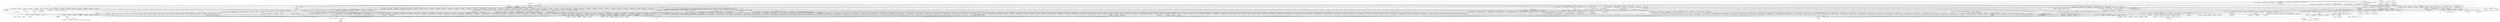 digraph {
graph [overlap=false]
subgraph cluster_IO_Compress_Gzip_Constants {
	label="IO::Compress::Gzip::Constants";
	"IO::Compress::Gzip::Constants::BEGIN@87";
	"IO::Compress::Gzip::Constants::BEGIN@73";
	"IO::Compress::Gzip::Constants::BEGIN@114";
	"IO::Compress::Gzip::Constants::BEGIN@70";
	"IO::Compress::Gzip::Constants::BEGIN@143";
	"IO::Compress::Gzip::Constants::BEGIN@66";
	"IO::Compress::Gzip::Constants::BEGIN@88";
	"IO::Compress::Gzip::Constants::BEGIN@4";
	"IO::Compress::Gzip::Constants::BEGIN@75";
	"IO::Compress::Gzip::Constants::BEGIN@109";
	"IO::Compress::Gzip::Constants::BEGIN@5";
	"IO::Compress::Gzip::Constants::BEGIN@74";
	"IO::Compress::Gzip::Constants::BEGIN@78";
	"IO::Compress::Gzip::Constants::BEGIN@115";
	"IO::Compress::Gzip::Constants::BEGIN@89";
	"IO::Compress::Gzip::Constants::BEGIN@80";
	"IO::Compress::Gzip::Constants::BEGIN@111";
	"IO::Compress::Gzip::Constants::BEGIN@90";
	"IO::Compress::Gzip::Constants::BEGIN@92";
	"IO::Compress::Gzip::Constants::BEGIN@113";
	"IO::Compress::Gzip::Constants::BEGIN@82";
	"IO::Compress::Gzip::Constants::BEGIN@69";
	"IO::Compress::Gzip::Constants::BEGIN@119";
	"IO::Compress::Gzip::Constants::BEGIN@84";
	"IO::Compress::Gzip::Constants::BEGIN@3";
	"IO::Compress::Gzip::Constants::BEGIN@65";
	"IO::Compress::Gzip::Constants::BEGIN@77";
	"IO::Compress::Gzip::Constants::BEGIN@76";
	"IO::Compress::Gzip::Constants::BEGIN@67";
	"IO::Compress::Gzip::Constants::BEGIN@86";
}
subgraph cluster_IO_Socket_SSL_SSL_HANDLE {
	label="IO::Socket::SSL::SSL_HANDLE";
	"IO::Socket::SSL::SSL_HANDLE::BEGIN@2062";
	"IO::Socket::SSL::SSL_HANDLE::BEGIN@2063";
	"IO::Socket::SSL::SSL_HANDLE::FILENO";
	"IO::Socket::SSL::SSL_HANDLE::TIEHANDLE";
}
subgraph cluster_HTTP_Request {
	label="HTTP::Request";
	"HTTP::Request::uri_canonical";
	"HTTP::Request::method";
	"HTTP::Request::uri";
	"HTTP::Request::new";
}
subgraph cluster_IO_Handle {
	label="IO::Handle";
	"IO::Handle::BEGIN@9";
	"IO::Handle::BEGIN@8";
	"IO::Handle::blocking";
	"IO::Handle::BEGIN@370";
	"IO::Handle::fileno";
	"IO::Handle::new";
	"IO::Handle::BEGIN@3";
	"IO::Handle::_create_getline_subs";
	"IO::Handle::autoflush";
	"IO::Handle::BEGIN@7";
	"IO::Handle::BEGIN@4";
	"IO::Handle::BEGIN@6";
}
subgraph cluster_HTTP_Config {
	label="HTTP::Config";
	"HTTP::Config::BEGIN@6";
	"HTTP::Config::BEGIN@43";
	"HTTP::Config::BEGIN@3";
	"HTTP::Config::__ANON__[HTTP/Config.pm:154]";
	"HTTP::Config::matching";
	"HTTP::Config::add";
	"HTTP::Config::CORE:sort";
	"HTTP::Config::BEGIN@4";
	"HTTP::Config::new";
	"HTTP::Config::CORE:subst";
}
subgraph cluster_IO_File {
	label="IO::File";
	"IO::File::BEGIN@9";
	"IO::File::CORE:match";
	"IO::File::BEGIN@11";
	"IO::File::BEGIN@10";
	"IO::File::BEGIN@8";
	"IO::File::BEGIN@5";
	"IO::File::BEGIN@6";
}
subgraph cluster_Exporter {
	label="Exporter";
	"Exporter::import";
	"Exporter::as_heavy";
	"Exporter::export_ok_tags";
	"Exporter::CORE:subst";
	"Exporter::export";
	"Exporter::CORE:match";
}
subgraph cluster_IO_Uncompress_Adapter_Inflate {
	label="IO::Uncompress::Adapter::Inflate";
	"IO::Uncompress::Adapter::Inflate::BEGIN@3";
	"IO::Uncompress::Adapter::Inflate::BEGIN@4";
	"IO::Uncompress::Adapter::Inflate::BEGIN@7";
	"IO::Uncompress::Adapter::Inflate::BEGIN@8";
}
subgraph cluster_SelectSaver {
	label="SelectSaver";
	"SelectSaver::new";
	"SelectSaver::CORE:select";
	"SelectSaver::BEGIN@7";
	"SelectSaver::DESTROY";
	"SelectSaver::BEGIN@6";
}
subgraph cluster_IO_Socket_UNIX {
	label="IO::Socket::UNIX";
	"IO::Socket::UNIX::BEGIN@9";
	"IO::Socket::UNIX::BEGIN@12";
	"IO::Socket::UNIX::BEGIN@11";
}
subgraph cluster_IO_Compress_Base_Common {
	label="IO::Compress::Base::Common";
	"IO::Compress::Base::Common::BEGIN@47";
	"IO::Compress::Base::Common::BEGIN@152";
	"IO::Compress::Base::Common::BEGIN@150";
	"IO::Compress::Base::Common::BEGIN@8";
	"IO::Compress::Base::Common::BEGIN@490";
	"IO::Compress::Base::Common::BEGIN@492";
	"IO::Compress::Base::Common::BEGIN@3";
	"IO::Compress::Base::Common::BEGIN@9";
	"IO::Compress::Base::Common::BEGIN@481";
	"IO::Compress::Base::Common::BEGIN@523";
	"IO::Compress::Base::Common::BEGIN@500";
	"IO::Compress::Base::Common::BEGIN@522";
	"IO::Compress::Base::Common::BEGIN@5";
	"IO::Compress::Base::Common::BEGIN@484";
	"IO::Compress::Base::Common::BEGIN@480";
	"IO::Compress::Base::Common::BEGIN@46";
	"IO::Compress::Base::Common::BEGIN@149";
	"IO::Compress::Base::Common::BEGIN@485";
	"IO::Compress::Base::Common::BEGIN@48";
	"IO::Compress::Base::Common::BEGIN@45";
	"IO::Compress::Base::Common::BEGIN@4";
	"IO::Compress::Base::Common::BEGIN@499";
	"IO::Compress::Base::Common::BEGIN@495";
	"IO::Compress::Base::Common::BEGIN@489";
	"IO::Compress::Base::Common::BEGIN@148";
	"IO::Compress::Base::Common::BEGIN@482";
	"IO::Compress::Base::Common::BEGIN@114";
	"IO::Compress::Base::Common::BEGIN@51";
	"IO::Compress::Base::Common::BEGIN@7";
	"IO::Compress::Base::Common::BEGIN@493";
	"IO::Compress::Base::Common::BEGIN@50";
	"IO::Compress::Base::Common::BEGIN@49";
	"IO::Compress::Base::Common::BEGIN@483";
	"IO::Compress::Base::Common::BEGIN@494";
	"IO::Compress::Base::Common::BEGIN@520";
}
subgraph cluster_integer {
	label="integer";
	"integer::import";
}
subgraph cluster_LWP_Protocol_http_Socket {
	label="LWP::Protocol::http::Socket";
	"LWP::Protocol::http::Socket::BEGIN@509";
}
subgraph cluster_File_Glob {
	label="File::Glob";
	"File::Glob::GLOB_CSH";
	"File::Glob::CORE:match";
	"File::Glob::BEGIN@3";
	"File::Glob::BEGIN@54";
	"File::Glob::import";
	"File::Glob::BEGIN@58";
}
subgraph cluster_IO_Seekable {
	label="IO::Seekable";
	"IO::Seekable::BEGIN@7";
	"IO::Seekable::BEGIN@9";
	"IO::Seekable::BEGIN@5";
	"IO::Seekable::BEGIN@12";
	"IO::Seekable::BEGIN@6";
}
subgraph cluster_URI__generic {
	label="URI::_generic";
	"URI::_generic::authority";
	"URI::_generic::BEGIN@8";
	"URI::_generic::BEGIN@9";
	"URI::_generic::BEGIN@4";
	"URI::_generic::CORE:subst";
	"URI::_generic::_check_path";
	"URI::_generic::BEGIN@3";
	"URI::_generic::BEGIN@6";
	"URI::_generic::path";
	"URI::_generic::CORE:regcomp";
	"URI::_generic::path_query";
	"URI::_generic::CORE:match";
}
subgraph cluster_LWP_Protocol_http_SocketMethods {
	label="LWP::Protocol::http::SocketMethods";
	"LWP::Protocol::http::SocketMethods::increment_response_count";
}
subgraph cluster_XSLoader {
	label="XSLoader";
	"XSLoader::load";
}
subgraph cluster_IO_Socket {
	label="IO::Socket";
	"IO::Socket::BEGIN@17";
	"IO::Socket::BEGIN@16";
	"IO::Socket::BEGIN@11";
	"IO::Socket::CORE:socket";
	"IO::Socket::BEGIN@14";
	"IO::Socket::new";
	"IO::Socket::CORE:getpeername";
	"IO::Socket::socktype";
	"IO::Socket::BEGIN@13";
	"IO::Socket::CORE:gsockopt";
	"IO::Socket::register_domain";
	"IO::Socket::peername";
	"IO::Socket::CORE:unpack";
	"IO::Socket::import";
	"IO::Socket::blocking";
	"IO::Socket::socket";
	"IO::Socket::BEGIN@12";
	"IO::Socket::getsockopt";
}
subgraph cluster_Net_SSLeay {
	label="Net::SSLeay";
	"Net::SSLeay::CTX_set_mode";
	"Net::SSLeay::free";
	"Net::SSLeay::BEGIN@449";
	"Net::SSLeay::get_peer_certificate";
	"Net::SSLeay::set_tlsext_status_type";
	"Net::SSLeay::BIO_s_mem";
	"Net::SSLeay::set_fd";
	"Net::SSLeay::constant";
	"Net::SSLeay::BIO_free";
	"Net::SSLeay::library_init";
	"Net::SSLeay::BIO_new";
	"Net::SSLeay::load_error_strings";
	"Net::SSLeay::OP_NO_TLSv1";
	"Net::SSLeay::OP_NO_SSLv2";
	"Net::SSLeay::ERROR_WANT_READ";
	"Net::SSLeay::OPENSSL_VERSION_NUMBER";
	"Net::SSLeay::PEM_read_bio_DHparams";
	"Net::SSLeay::X509_get_subject_name";
	"Net::SSLeay::CORE:match";
	"Net::SSLeay::OP_SINGLE_DH_USE";
	"Net::SSLeay::CORE:subst";
	"Net::SSLeay::write_partial";
	"Net::SSLeay::X509_STORE_set_flags";
	"Net::SSLeay::RAND_load_file";
	"Net::SSLeay::FILETYPE_ASN1";
	"Net::SSLeay::ctrl";
	"Net::SSLeay::OpenSSL_add_all_digests";
	"Net::SSLeay::X509_STORE_CTX_get_error";
	"Net::SSLeay::X509_V_FLAG_TRUSTED_FIRST";
	"Net::SSLeay::pending";
	"Net::SSLeay::BEGIN@24";
	"Net::SSLeay::CORE:fteread";
	"Net::SSLeay::ERROR_WANT_WRITE";
	"Net::SSLeay::connect";
	"Net::SSLeay::ERR_clear_error";
	"Net::SSLeay::CTX_set_options";
	"Net::SSLeay::X509_NAME_get_text_by_NID";
	"Net::SSLeay::OP_ALL";
	"Net::SSLeay::FILETYPE_PEM";
	"Net::SSLeay::randomize";
	"Net::SSLeay::new";
	"Net::SSLeay::BEGIN@19";
	"Net::SSLeay::CTX_set_verify";
	"Net::SSLeay::OP_SINGLE_ECDH_USE";
	"Net::SSLeay::VERIFY_PEER";
	"Net::SSLeay::OP_NO_TLSv1_2";
	"Net::SSLeay::VERIFY_CLIENT_ONCE";
	"Net::SSLeay::VERIFY_NONE";
	"Net::SSLeay::BEGIN@18";
	"Net::SSLeay::CTX_load_verify_locations";
	"Net::SSLeay::OP_NO_SSLv3";
	"Net::SSLeay::X509_NAME_oneline";
	"Net::SSLeay::X509_STORE_CTX_get_current_cert";
	"Net::SSLeay::X509_free";
	"Net::SSLeay::X509_get_issuer_name";
	"Net::SSLeay::read";
	"Net::SSLeay::BIO_write";
	"Net::SSLeay::CTX_free";
	"Net::SSLeay::RAND_seed";
	"Net::SSLeay::TLSEXT_STATUSTYPE_ocsp";
	"Net::SSLeay::BEGIN@1";
	"Net::SSLeay::VERIFY_FAIL_IF_NO_PEER_CERT";
	"Net::SSLeay::BEGIN@16";
	"Net::SSLeay::X509_STORE_CTX_get_error_depth";
	"Net::SSLeay::BEGIN@17";
	"Net::SSLeay::CTX_new";
	"Net::SSLeay::AUTOLOAD";
	"Net::SSLeay::get_error";
	"Net::SSLeay::BEGIN@20";
	"Net::SSLeay::CTX_get_cert_store";
	"Net::SSLeay::CTX_set_cipher_list";
	"Net::SSLeay::OP_NO_TLSv1_1";
	"Net::SSLeay::X509_get_subjectAltNames";
	"Net::SSLeay::get_cipher";
	"Net::SSLeay::CTX_set_session_id_context";
	"Net::SSLeay::CTX_set_tlsext_status_cb";
}
subgraph cluster_URI {
	label="URI";
	"URI::canonical";
	"URI::CORE:match";
	"URI::CORE:subst";
	"URI::_uric_escape";
	"URI::CORE:regcomp";
	"URI::__ANON__[URI.pm:25]";
	"URI::_init";
	"URI::_init_implementor";
	"URI::clone";
	"URI::new";
	"URI::implementor";
	"URI::scheme";
	"URI::_scheme";
}
subgraph cluster_LWP_Protocol_http {
	label="LWP::Protocol::http";
	"LWP::Protocol::http::BEGIN@3";
	"LWP::Protocol::http::__ANON__[LWP/Protocol/http.pm:468]";
	"LWP::Protocol::http::CORE:match";
	"LWP::Protocol::http::_new_socket";
	"LWP::Protocol::http::BEGIN@9";
	"LWP::Protocol::http::__ANON__[LWP/Protocol/http.pm:232]";
	"LWP::Protocol::http::CORE:subst";
	"LWP::Protocol::http::_extra_sock_opts";
	"LWP::Protocol::http::socket_class";
	"LWP::Protocol::http::request";
	"LWP::Protocol::http::_fixup_header";
	"LWP::Protocol::http::BEGIN@281";
	"LWP::Protocol::http::_get_sock_info";
}
subgraph cluster_constant {
	label="constant";
	"constant::CORE:subst";
	"constant::import";
	"constant::CORE:regcomp";
	"constant::CORE:match";
}
subgraph cluster_HTML_Parser {
	label="HTML::Parser";
	"HTML::Parser::CORE:match";
	"HTML::Parser::init";
	"HTML::Parser::utf8_mode";
	"HTML::Parser::ignore_elements";
	"HTML::Parser::BEGIN@3";
	"HTML::Parser::BEGIN@4";
	"HTML::Parser::parse";
	"HTML::Parser::_alloc_pstate";
	"HTML::Parser::new";
	"HTML::Parser::handler";
	"HTML::Parser::eof";
}
subgraph cluster_bytes {
	label="bytes";
	"bytes::import";
}
subgraph cluster_strict {
	label="strict";
	"strict::import";
	"strict::unimport";
	"strict::bits";
}
subgraph cluster_IO_Socket_IP {
	label="IO::Socket::IP";
	"IO::Socket::IP::CORE:connect";
	"IO::Socket::IP::CORE:regcomp";
	"IO::Socket::IP::connect";
	"IO::Socket::IP::BEGIN@14";
	"IO::Socket::IP::BEGIN@13";
	"IO::Socket::IP::BEGIN@33";
	"IO::Socket::IP::CORE:match";
	"IO::Socket::IP::configure";
	"IO::Socket::IP::BEGIN@9";
	"IO::Socket::IP::peerhost";
	"IO::Socket::IP::BEGIN@15";
	"IO::Socket::IP::CORE:subst";
	"IO::Socket::IP::BEGIN@17";
	"IO::Socket::IP::new";
	"IO::Socket::IP::split_addr";
	"IO::Socket::IP::BEGIN@19";
	"IO::Socket::IP::BEGIN@39";
	"IO::Socket::IP::peerport";
	"IO::Socket::IP::CORE:gpbyname";
	"IO::Socket::IP::socket";
	"IO::Socket::IP::_io_socket_ip__configure";
	"IO::Socket::IP::BEGIN@34";
	"IO::Socket::IP::CORE:qr";
	"IO::Socket::IP::CORE:sselect";
	"IO::Socket::IP::setup";
	"IO::Socket::IP::BEGIN@595";
	"IO::Socket::IP::_get_host_service";
	"IO::Socket::IP::BEGIN@36";
}
subgraph cluster_IO_Uncompress_Base {
	label="IO::Uncompress::Base";
	"IO::Uncompress::Base::BEGIN@21";
	"IO::Uncompress::Base::BEGIN@19";
	"IO::Uncompress::Base::BEGIN@14";
	"IO::Uncompress::Base::BEGIN@90";
	"IO::Uncompress::Base::_notAvailable";
	"IO::Uncompress::Base::BEGIN@17";
	"IO::Uncompress::Base::BEGIN@4";
	"IO::Uncompress::Base::BEGIN@15";
	"IO::Uncompress::Base::BEGIN@428";
	"IO::Uncompress::Base::BEGIN@23";
	"IO::Uncompress::Base::BEGIN@20";
	"IO::Uncompress::Base::BEGIN@5";
	"IO::Uncompress::Base::BEGIN@22";
}
subgraph cluster_IO_Socket_SSL_Session_Cache {
	label="IO::Socket::SSL::Session_Cache";
	"IO::Socket::SSL::Session_Cache::BEGIN@2753";
}
subgraph cluster_warnings_register {
	label="warnings::register";
	"warnings::register::import";
}
subgraph cluster_base {
	label="base";
	"base::CORE:subst";
	"base::has_fields";
	"base::__ANON__[base.pm:70]";
	"base::has_attr";
	"base::CORE:match";
	"base::import";
}
subgraph cluster_URI__query {
	label="URI::_query";
	"URI::_query::BEGIN@7";
	"URI::_query::BEGIN@3";
	"URI::_query::BEGIN@6";
	"URI::_query::BEGIN@4";
}
subgraph cluster_Internals {
	label="Internals";
	"Internals::SvREADONLY";
}
subgraph cluster_Tie_Hash {
	label="Tie::Hash";
	"Tie::Hash::BEGIN@5";
	"Tie::Hash::BEGIN@6";
}
subgraph cluster_IO_Uncompress_Gunzip {
	label="IO::Uncompress::Gunzip";
	"IO::Uncompress::Gunzip::BEGIN@8";
	"IO::Uncompress::Gunzip::BEGIN@9";
	"IO::Uncompress::Gunzip::BEGIN@15";
	"IO::Uncompress::Gunzip::BEGIN@14";
	"IO::Uncompress::Gunzip::BEGIN@16";
	"IO::Uncompress::Gunzip::BEGIN@12";
	"IO::Uncompress::Gunzip::BEGIN@17";
	"IO::Uncompress::Gunzip::BEGIN@10";
}
subgraph cluster_Net_HTTPS {
	label="Net::HTTPS";
	"Net::HTTPS::BEGIN@4";
	"Net::HTTPS::http_connect";
	"Net::HTTPS::http_default_port";
	"Net::HTTPS::configure";
	"Net::HTTPS::BEGIN@3";
}
subgraph cluster_Tie_StdHash {
	label="Tie::StdHash";
	"Tie::StdHash::TIEHASH";
}
subgraph cluster_Errno {
	label="Errno";
	"Errno::BEGIN@8";
	"Errno::TIEHASH";
	"Errno::BEGIN@16";
}
subgraph cluster_LWP_Protocol_https {
	label="LWP::Protocol::https";
	"LWP::Protocol::https::BEGIN@3";
	"LWP::Protocol::https::_check_sock";
	"LWP::Protocol::https::_extra_sock_opts";
	"LWP::Protocol::https::_get_sock_info";
}
subgraph cluster_AutoLoader {
	label="AutoLoader";
	"AutoLoader::BEGIN@4";
	"AutoLoader::BEGIN@13";
	"AutoLoader::CORE:match";
	"AutoLoader::CORE:substcont";
	"AutoLoader::autoload_sub";
	"AutoLoader::CORE:fteread";
	"AutoLoader::import";
	"AutoLoader::BEGIN@194";
	"AutoLoader::CORE:subst";
	"AutoLoader::BEGIN@146";
	"AutoLoader::CORE:regcomp";
	"AutoLoader::AUTOLOAD";
	"AutoLoader::find_filename";
	"AutoLoader::BEGIN@37";
	"AutoLoader::BEGIN@3";
}
subgraph cluster_HTTP_Status {
	label="HTTP::Status";
	"HTTP::Status::HTTP_UNAUTHORIZED";
	"HTTP::Status::HTTP_TEMPORARY_REDIRECT";
	"HTTP::Status::HTTP_MOVED_PERMANENTLY";
	"HTTP::Status::HTTP_PROXY_AUTHENTICATION_REQUIRED";
	"HTTP::Status::HTTP_SEE_OTHER";
	"HTTP::Status::HTTP_FOUND";
}
subgraph cluster_warnings {
	label="warnings";
	"warnings::register_categories";
	"warnings::import";
	"warnings::_mkMask";
	"warnings::unimport";
}
subgraph cluster_LWP_UserAgent {
	label="LWP::UserAgent";
	"LWP::UserAgent::_process_colonic_headers";
	"LWP::UserAgent::parse_head";
	"LWP::UserAgent::add_handler";
	"LWP::UserAgent::set_my_handler";
	"LWP::UserAgent::get";
	"LWP::UserAgent::CORE:match";
	"LWP::UserAgent::default_header";
	"LWP::UserAgent::new";
	"LWP::UserAgent::prepare_request";
	"LWP::UserAgent::remove_handler";
	"LWP::UserAgent::__ANON__[LWP/UserAgent.pm:680]";
	"LWP::UserAgent::run_handlers";
	"LWP::UserAgent::default_headers";
	"LWP::UserAgent::request";
	"LWP::UserAgent::simple_request";
	"LWP::UserAgent::send_request";
	"LWP::UserAgent::protocols_allowed";
	"LWP::UserAgent::_agent";
	"LWP::UserAgent::progress";
	"LWP::UserAgent::protocols_forbidden";
	"LWP::UserAgent::agent";
	"LWP::UserAgent::handlers";
	"LWP::UserAgent::__ANON__[LWP/UserAgent.pm:683]";
}
subgraph cluster_HTTP_Response {
	label="HTTP::Response";
	"HTTP::Response::request";
	"HTTP::Response::message";
	"HTTP::Response::new";
	"HTTP::Response::redirects";
	"HTTP::Response::previous";
	"HTTP::Response::code";
}
subgraph cluster_URI__server {
	label="URI::_server";
	"URI::_server::BEGIN@3";
	"URI::_server::canonical";
	"URI::_server::BEGIN@4";
	"URI::_server::host_port";
	"URI::_server::BEGIN@6";
	"URI::_server::_port";
	"URI::_server::BEGIN@8";
	"URI::_server::CORE:match";
	"URI::_server::host";
	"URI::_server::CORE:subst";
	"URI::_server::port";
	"URI::_server::CORE:regcomp";
	"URI::_server::_host_escape";
	"URI::_server::_uric_escape";
}
subgraph cluster_Compress_Raw_Zlib {
	label="Compress::Raw::Zlib";
	"Compress::Raw::Zlib::BEGIN@6";
	"Compress::Raw::Zlib::BEGIN@148";
	"Compress::Raw::Zlib::BEGIN@147";
	"Compress::Raw::Zlib::CORE:subst";
	"Compress::Raw::Zlib::BEGIN@146";
	"Compress::Raw::Zlib::BEGIN@139";
	"Compress::Raw::Zlib::BEGIN@149";
	"Compress::Raw::Zlib::BEGIN@118";
	"Compress::Raw::Zlib::BEGIN@10";
	"Compress::Raw::Zlib::BEGIN@106";
	"Compress::Raw::Zlib::BEGIN@138";
	"Compress::Raw::Zlib::BEGIN@121";
	"Compress::Raw::Zlib::AUTOLOAD";
	"Compress::Raw::Zlib::BEGIN@145";
	"Compress::Raw::Zlib::BEGIN@9";
	"Compress::Raw::Zlib::BEGIN@120";
	"Compress::Raw::Zlib::BEGIN@105";
	"Compress::Raw::Zlib::constant";
	"Compress::Raw::Zlib::BEGIN@113";
	"Compress::Raw::Zlib::__ANON__[Compress/Raw/Zlib.pm:114]";
	"Compress::Raw::Zlib::BEGIN@119";
	"Compress::Raw::Zlib::BEGIN@137";
	"Compress::Raw::Zlib::BEGIN@122";
	"Compress::Raw::Zlib::BEGIN@136";
	"Compress::Raw::Zlib::BEGIN@150";
	"Compress::Raw::Zlib::BEGIN@8";
}
subgraph cluster_List_Util {
	label="List::Util";
	"List::Util::BEGIN@30";
	"List::Util::BEGIN@9";
}
subgraph cluster_URI_Escape {
	label="URI::Escape";
	"URI::Escape::uri_unescape";
	"URI::Escape::CORE:subst";
}
subgraph cluster_Storable {
	label="Storable";
	"Storable::dclone";
}
subgraph cluster_Scalar_Util {
	label="Scalar::Util";
	"Scalar::Util::dualvar";
	"Scalar::Util::BEGIN@9";
	"Scalar::Util::weaken";
}
subgraph cluster_HTTP_Headers {
	label="HTTP::Headers";
	"HTTP::Headers::_header";
	"HTTP::Headers::CORE:match";
	"HTTP::Headers::content_length";
	"HTTP::Headers::content_is_html";
	"HTTP::Headers::header_field_names";
	"HTTP::Headers::push_header";
	"HTTP::Headers::header";
	"HTTP::Headers::scan";
	"HTTP::Headers::_sorted_field_names";
	"HTTP::Headers::new";
	"HTTP::Headers::content_is_xhtml";
	"HTTP::Headers::CORE:subst";
	"HTTP::Headers::init_header";
	"HTTP::Headers::CORE:substcont";
	"HTTP::Headers::remove_header";
	"HTTP::Headers::CORE:sort";
	"HTTP::Headers::content_type";
}
subgraph cluster_IO {
	label="IO";
	"IO::BEGIN@5";
	"IO::BEGIN@6";
	"IO::BEGIN@7";
	"IO::BEGIN@8";
}
subgraph cluster_IO_Socket_SSL_PublicSuffix {
	label="IO::Socket::SSL::PublicSuffix";
	"IO::Socket::SSL::PublicSuffix::BEGIN@122";
	"IO::Socket::SSL::PublicSuffix::BEGIN@5";
	"IO::Socket::SSL::PublicSuffix::BEGIN@8";
}
subgraph cluster_URI__idna {
	label="URI::_idna";
	"URI::_idna::BEGIN@15";
	"URI::_idna::CORE:qr";
	"URI::_idna::BEGIN@9";
	"URI::_idna::BEGIN@7";
	"URI::_idna::BEGIN@10";
	"URI::_idna::BEGIN@6";
}
subgraph cluster_URI__punycode {
	label="URI::_punycode";
	"URI::_punycode::BEGIN@12";
	"URI::_punycode::BEGIN@18";
	"URI::_punycode::BEGIN@16";
	"URI::_punycode::BEGIN@3";
	"URI::_punycode::BEGIN@19";
	"URI::_punycode::CORE:qr";
	"URI::_punycode::BEGIN@4";
	"URI::_punycode::BEGIN@17";
	"URI::_punycode::BEGIN@20";
	"URI::_punycode::BEGIN@21";
	"URI::_punycode::BEGIN@22";
	"URI::_punycode::BEGIN@9";
}
subgraph cluster_HTML_HeadParser {
	label="HTML::HeadParser";
	"HTML::HeadParser::BEGIN@275";
	"HTML::HeadParser::BEGIN@91";
	"HTML::HeadParser::BEGIN@89";
	"HTML::HeadParser::text";
	"HTML::HeadParser::CORE:sort";
	"HTML::HeadParser::header";
	"HTML::HeadParser::BEGIN@92";
	"HTML::HeadParser::end";
	"HTML::HeadParser::new";
	"HTML::HeadParser::CORE:subst";
	"HTML::HeadParser::start";
	"HTML::HeadParser::CORE:match";
	"HTML::HeadParser::flush_text";
}
subgraph cluster_IO_Uncompress_RawInflate {
	label="IO::Uncompress::RawInflate";
	"IO::Uncompress::RawInflate::BEGIN@5";
	"IO::Uncompress::RawInflate::BEGIN@9";
	"IO::Uncompress::RawInflate::BEGIN@12";
	"IO::Uncompress::RawInflate::BEGIN@4";
	"IO::Uncompress::RawInflate::BEGIN@8";
	"IO::Uncompress::RawInflate::BEGIN@11";
}
subgraph cluster_URI_http {
	label="URI::http";
	"URI::http::canonical";
	"URI::http::BEGIN@4";
	"URI::http::BEGIN@3";
	"URI::http::default_port";
	"URI::http::BEGIN@9";
}
subgraph cluster_File_GlobMapper {
	label="File::GlobMapper";
	"File::GlobMapper::BEGIN@5";
	"File::GlobMapper::BEGIN@10";
	"File::GlobMapper::BEGIN@4";
	"File::GlobMapper::BEGIN@3";
	"File::GlobMapper::BEGIN@341";
}
subgraph cluster_Socket {
	label="Socket";
	"Socket::CORE:match";
	"Socket::BEGIN@4";
	"Socket::CORE:qr";
	"Socket::inet_pton";
	"Socket::BEGIN@242";
	"Socket::CORE:regcomp";
	"Socket::getaddrinfo";
	"Socket::BEGIN@130";
	"Socket::BEGIN@3";
	"Socket::BEGIN@10";
	"Socket::BEGIN@11";
	"Socket::getnameinfo";
}
subgraph cluster_IO_Socket_IP__ForINET6 {
	label="IO::Socket::IP::_ForINET6";
	"IO::Socket::IP::_ForINET6::BEGIN@660";
}
subgraph cluster_HTTP_Request_Common {
	label="HTTP::Request::Common";
	"HTTP::Request::Common::BEGIN@3";
	"HTTP::Request::Common::GET";
	"HTTP::Request::Common::BEGIN@4";
	"HTTP::Request::Common::BEGIN@25";
	"HTTP::Request::Common::BEGIN@8";
	"HTTP::Request::Common::_simple_req";
	"HTTP::Request::Common::BEGIN@141";
	"HTTP::Request::Common::BEGIN@14";
}
subgraph cluster_IO_Socket_IP__ForINET {
	label="IO::Socket::IP::_ForINET";
	"IO::Socket::IP::_ForINET::BEGIN@646";
}
subgraph cluster_Symbol {
	label="Symbol";
	"Symbol::gensym";
	"Symbol::BEGIN@3";
	"Symbol::qualify";
}
subgraph cluster_LWP_MemberMixin {
	label="LWP::MemberMixin";
	"LWP::MemberMixin::_elem";
}
subgraph cluster_HTML_Entities {
	label="HTML::Entities";
	"HTML::Entities::CORE:subst";
	"HTML::Entities::BEGIN@140";
	"HTML::Entities::UNICODE_SUPPORT";
	"HTML::Entities::BEGIN@138";
	"HTML::Entities::BEGIN@139";
	"HTML::Entities::decode_entities";
}
subgraph cluster_Net_HTTP {
	label="Net::HTTP";
	"Net::HTTP::BEGIN@3";
	"Net::HTTP::BEGIN@4";
}
subgraph cluster_IO_Socket_SSL {
	label="IO::Socket::SSL";
	"IO::Socket::SSL::BEGIN@43";
	"IO::Socket::SSL::_skip_rw_error";
	"IO::Socket::SSL::connect";
	"IO::Socket::SSL::__ANON__[IO/Socket/SSL.pm:1518]";
	"IO::Socket::SSL::BEGIN@3";
	"IO::Socket::SSL::BEGIN@345";
	"IO::Socket::SSL::BEGIN@191";
	"IO::Socket::SSL::__ANON__[IO/Socket/SSL.pm:1737]";
	"IO::Socket::SSL::BEGIN@1828";
	"IO::Socket::SSL::CORE:ftfile";
	"IO::Socket::SSL::BEGIN@354";
	"IO::Socket::SSL::__ANON__[IO/Socket/SSL.pm:355]";
	"IO::Socket::SSL::BEGIN@22";
	"IO::Socket::SSL::pending";
	"IO::Socket::SSL::DESTROY";
	"IO::Socket::SSL::BEGIN@19";
	"IO::Socket::SSL::BEGIN@34";
	"IO::Socket::SSL::BEGIN@220";
	"IO::Socket::SSL::BEGIN@45";
	"IO::Socket::SSL::sysread";
	"IO::Socket::SSL::BEGIN@57";
	"IO::Socket::SSL::close";
	"IO::Socket::SSL::BEGIN@46";
	"IO::Socket::SSL::BEGIN@209";
	"IO::Socket::SSL::CORE:subst";
	"IO::Socket::SSL::configure_SSL";
	"IO::Socket::SSL::__ANON__[IO/Socket/SSL.pm:1524]";
	"IO::Socket::SSL::__ANON__[IO/Socket/SSL.pm:1523]";
	"IO::Socket::SSL::_generic_write";
	"IO::Socket::SSL::connect_SSL";
	"IO::Socket::SSL::BEGIN@44";
	"IO::Socket::SSL::fileno";
	"IO::Socket::SSL::BEGIN@40";
	"IO::Socket::SSL::subject_name";
	"IO::Socket::SSL::CORE:open";
	"IO::Socket::SSL::CORE:match";
	"IO::Socket::SSL::verify_hostname_of_cert";
	"IO::Socket::SSL::issuer_name";
	"IO::Socket::SSL::stop_SSL";
	"IO::Socket::SSL::BEGIN@35";
	"IO::Socket::SSL::__ANON__[IO/Socket/SSL.pm:1517]";
	"IO::Socket::SSL::BEGIN@47";
	"IO::Socket::SSL::_generic_read";
	"IO::Socket::SSL::CORE:sselect";
	"IO::Socket::SSL::_get_ssl_object";
	"IO::Socket::SSL::BEGIN@2";
	"IO::Socket::SSL::BEGIN@20";
	"IO::Socket::SSL::BEGIN@37";
	"IO::Socket::SSL::syswrite";
	"IO::Socket::SSL::BEGIN@24";
	"IO::Socket::SSL::peer_certificate";
	"IO::Socket::SSL::get_peer_certificate";
	"IO::Socket::SSL::BEGIN@41";
	"IO::Socket::SSL::BEGIN@36";
	"IO::Socket::SSL::BEGIN@249";
	"IO::Socket::SSL::BEGIN@23";
	"IO::Socket::SSL::configure";
	"IO::Socket::SSL::get_cipher";
	"IO::Socket::SSL::BEGIN@264";
	"IO::Socket::SSL::BEGIN@238";
	"IO::Socket::SSL::BEGIN@21";
	"IO::Socket::SSL::BEGIN@247";
	"IO::Socket::SSL::BEGIN@1985";
	"IO::Socket::SSL::BEGIN@18";
	"IO::Socket::SSL::init";
	"IO::Socket::SSL::BEGIN@207";
	"IO::Socket::SSL::BEGIN@26";
	"IO::Socket::SSL::__ANON__[IO/Socket/SSL.pm:396]";
}
subgraph cluster_vars {
	label="vars";
	"vars::import";
	"vars::CORE:match";
}
subgraph cluster_Net_HTTP_Methods {
	label="Net::HTTP::Methods";
	"Net::HTTP::Methods::_read_header_lines";
	"Net::HTTP::Methods::get_trailers";
	"Net::HTTP::Methods::BEGIN@6";
	"Net::HTTP::Methods::can_read";
	"Net::HTTP::Methods::BEGIN@7";
	"Net::HTTP::Methods::__ANON__[Net/HTTP/Methods.pm:21]";
	"Net::HTTP::Methods::http_configure";
	"Net::HTTP::Methods::gunzip_ok";
	"Net::HTTP::Methods::read_response_headers";
	"Net::HTTP::Methods::CORE:sselect";
	"Net::HTTP::Methods::CORE:match";
	"Net::HTTP::Methods::__ANON__[Net/HTTP/Methods.pm:116]";
	"Net::HTTP::Methods::BEGIN@110";
	"Net::HTTP::Methods::CORE:subst";
	"Net::HTTP::Methods::my_readline";
	"Net::HTTP::Methods::http_version";
	"Net::HTTP::Methods::BEGIN@5";
	"Net::HTTP::Methods::BEGIN@610";
	"Net::HTTP::Methods::read_entity_body";
	"Net::HTTP::Methods::my_read";
	"Net::HTTP::Methods::format_request";
}
subgraph cluster_main {
	label="main";
	"main::CORE:pack";
	"main::CORE:sleep";
	"main::RUNTIME";
}
subgraph cluster_POSIX {
	label="POSIX";
	"POSIX::CORE:subst";
	"POSIX::BEGIN@11";
	"POSIX::BEGIN@206";
	"POSIX::import";
	"POSIX::BEGIN@2";
	"POSIX::load_imports";
	"POSIX::BEGIN@3";
}
subgraph cluster_U64 {
	label="U64";
	"U64::BEGIN@836";
	"U64::BEGIN@835";
	"U64::BEGIN@837";
	"U64::BEGIN@1038";
	"U64::BEGIN@838";
}
subgraph cluster_IO_Socket_SSL_SSL_Context {
	label="IO::Socket::SSL::SSL_Context";
	"IO::Socket::SSL::SSL_Context::BEGIN@2102";
	"IO::Socket::SSL::SSL_Context::session_cache";
	"IO::Socket::SSL::SSL_Context::new";
	"IO::Socket::SSL::SSL_Context::has_session_cache";
	"IO::Socket::SSL::SSL_Context::BEGIN@2103";
	"IO::Socket::SSL::SSL_Context::__ANON__[IO/Socket/SSL.pm:2558]";
	"IO::Socket::SSL::SSL_Context::BEGIN@2093";
	"IO::Socket::SSL::SSL_Context::CORE:match";
	"IO::Socket::SSL::SSL_Context::BEGIN@2099";
	"IO::Socket::SSL::SSL_Context::BEGIN@2100";
	"IO::Socket::SSL::SSL_Context::__ANON__[IO/Socket/SSL.pm:2656]";
	"IO::Socket::SSL::SSL_Context::CORE:subst";
	"IO::Socket::SSL::SSL_Context::__ANON__[IO/Socket/SSL.pm:2213]";
	"IO::Socket::SSL::SSL_Context::BEGIN@2094";
	"IO::Socket::SSL::SSL_Context::DESTROY";
	"IO::Socket::SSL::SSL_Context::CORE:substcont";
}
subgraph cluster_IO_Socket_INET {
	label="IO::Socket::INET";
	"IO::Socket::INET::BEGIN@13";
	"IO::Socket::INET::BEGIN@15";
	"IO::Socket::INET::BEGIN@9";
	"IO::Socket::INET::BEGIN@14";
	"IO::Socket::INET::BEGIN@11";
	"IO::Socket::INET::BEGIN@12";
}
subgraph cluster_HTTP_Message {
	label="HTTP::Message";
	"HTTP::Message::new";
	"HTTP::Message::__ANON__[HTTP/Message.pm:652]";
	"HTTP::Message::protocol";
	"HTTP::Message::add_content";
	"HTTP::Message::AUTOLOAD";
	"HTTP::Message::headers";
	"HTTP::Message::__ANON__[HTTP/Message.pm:26]";
	"HTTP::Message::content_ref";
	"HTTP::Message::_elem";
}
subgraph cluster_URI_https {
	label="URI::https";
	"URI::https::default_port";
	"URI::https::BEGIN@3";
	"URI::https::BEGIN@4";
	"URI::https::BEGIN@9";
}
subgraph cluster_LWP_Protocol {
	label="LWP::Protocol";
	"LWP::Protocol::collect";
	"LWP::Protocol::implementor";
	"LWP::Protocol::__ANON__[LWP/Protocol.pm:139]";
	"LWP::Protocol::CORE:subst";
	"LWP::Protocol::create";
	"LWP::Protocol::new";
	"LWP::Protocol::CORE:match";
}
subgraph cluster_IO_Compress_Zlib_Extra {
	label="IO::Compress::Zlib::Extra";
	"IO::Compress::Zlib::Extra::BEGIN@5";
	"IO::Compress::Zlib::Extra::BEGIN@13";
	"IO::Compress::Zlib::Extra::BEGIN@7";
	"IO::Compress::Zlib::Extra::BEGIN@6";
}
subgraph cluster_UNIVERSAL {
	label="UNIVERSAL";
	"UNIVERSAL::VERSION";
	"UNIVERSAL::can";
	"UNIVERSAL::isa";
}
subgraph cluster_mro {
	label="mro";
	"mro::method_changed_in";
}
subgraph cluster_HTTP_Date {
	label="HTTP::Date";
	"HTTP::Date::time2str";
}
subgraph cluster_parent {
	label="parent";
	"parent::BEGIN@2";
	"parent::import";
	"parent::CORE:subst";
	"parent::BEGIN@3";
	"parent::BEGIN@25";
}
subgraph cluster_utf8 {
	label="utf8";
	"utf8::encode";
	"utf8::downgrade";
	"utf8::import";
	"utf8::decode";
}
subgraph cluster_Exporter_Heavy {
	label="Exporter::Heavy";
	"Exporter::Heavy::heavy_export_ok_tags";
	"Exporter::Heavy::CORE:match";
	"Exporter::Heavy::CORE:subst";
	"Exporter::Heavy::heavy_export";
	"Exporter::Heavy::_push_tags";
}
"IO::Socket::SSL::connect_SSL" -> "Net::SSLeay::new";
"IO::Socket::SSL::BEGIN@19" -> "Net::SSLeay::BEGIN@19";
"IO::Socket::SSL::SSL_Context::new" -> "Net::SSLeay::OP_ALL";
"IO::Handle::BEGIN@7" -> "Symbol::BEGIN@3";
"LWP::UserAgent::get" -> "HTTP::Request::Common::BEGIN@4";
"IO::Socket::SSL::BEGIN@35" -> "Net::SSLeay::VERIFY_PEER";
"LWP::Protocol::http::_get_sock_info" -> "IO::Socket::IP::peerport";
"IO::Socket::SSL::BEGIN@34" -> "Net::SSLeay::VERIFY_NONE";
"IO::Socket::SSL::SSL_Context::new" -> "Net::SSLeay::VERIFY_NONE";
"IO::Uncompress::RawInflate::BEGIN@9" -> "U64::BEGIN@836";
"LWP::Protocol::implementor" -> "IO::Socket::SSL::SSL_HANDLE::BEGIN@2062";
"IO::Uncompress::RawInflate::BEGIN@9" -> "IO::Compress::Base::Common::BEGIN@45";
"IO::Uncompress::Gunzip::BEGIN@16" -> "IO::Compress::Gzip::Constants::BEGIN@80";
"IO::Uncompress::RawInflate::BEGIN@9" -> "IO::Compress::Base::Common::BEGIN@8";
"IO::Socket::SSL::stop_SSL" -> "Net::SSLeay::X509_free";
"Net::SSLeay::BEGIN@24" -> "AutoLoader::BEGIN@37";
"IO::Uncompress::RawInflate::BEGIN@11" -> "IO::Uncompress::Base::BEGIN@4";
"LWP::Protocol::implementor" -> "Net::SSLeay::OP_NO_SSLv3";
"LWP::UserAgent::get" -> "HTTP::Request::Common::GET";
"LWP::Protocol::implementor" -> "IO::Socket::SSL::BEGIN@19";
"IO::Handle::autoflush" -> "SelectSaver::new";
"Net::SSLeay::randomize" -> "Net::SSLeay::RAND_seed";
"LWP::Protocol::implementor" -> "IO::Socket::SSL::BEGIN@34";
"HTML::HeadParser::flush_text" -> "HTML::Entities::decode_entities";
"IO::Uncompress::RawInflate::BEGIN@11" -> "IO::Uncompress::Base::BEGIN@17";
"IO::Socket::import" -> "Exporter::Heavy::heavy_export";
"Exporter::import" -> "Exporter::Heavy::heavy_export";
"URI::new" -> "URI::_init";
"HTTP::Request::uri_canonical" -> "URI::http::canonical";
"Net::HTTP::Methods::read_response_headers" -> "Net::HTTP::Methods::CORE:match";
"Net::HTTP::Methods::_read_header_lines" -> "Net::HTTP::Methods::CORE:match";
"Net::HTTP::Methods::format_request" -> "Net::HTTP::Methods::CORE:match";
"constant::import" -> "constant::CORE:match";
"IO::Uncompress::Gunzip::BEGIN@12" -> "IO::Uncompress::RawInflate::BEGIN@11";
"IO::Handle::BEGIN@8" -> "SelectSaver::BEGIN@7";
"IO::Uncompress::RawInflate::BEGIN@9" -> "IO::Compress::Base::Common::BEGIN@49";
"HTML::HeadParser::BEGIN@275" -> "HTML::Entities::UNICODE_SUPPORT";
"IO::Socket::IP::BEGIN@33" -> "Tie::Hash::BEGIN@6";
"LWP::Protocol::http::request" -> "LWP::Protocol::http::_fixup_header";
"LWP::Protocol::implementor" -> "Net::HTTP::Methods::BEGIN@6";
"IO::Socket::SSL::configure" -> "IO::Socket::SSL::configure_SSL";
"HTML::HeadParser::flush_text" -> "utf8::decode";
"IO::Uncompress::RawInflate::BEGIN@8" -> "Compress::Raw::Zlib::BEGIN@118";
"LWP::UserAgent::__ANON__[LWP/UserAgent.pm:680]" -> "HTTP::Headers::header_field_names";
"LWP::UserAgent::prepare_request" -> "HTTP::Headers::header_field_names";
"IO::Uncompress::Gunzip::BEGIN@16" -> "IO::Compress::Gzip::Constants::BEGIN@75";
"AutoLoader::find_filename" -> "AutoLoader::CORE:fteread";
"IO::Socket::SSL::get_cipher" -> "Net::SSLeay::get_cipher";
"HTML::HeadParser::end" -> "HTML::Parser::eof";
"constant::import" -> "mro::method_changed_in";
"LWP::UserAgent::run_handlers" -> "LWP::UserAgent::__ANON__[LWP/UserAgent.pm:683]";
"IO::Socket::blocking" -> "IO::Handle::blocking";
"base::import" -> "IO::Socket::UNIX::BEGIN@9";
"IO::Socket::SSL::init" -> "Net::SSLeay::BIO_s_mem";
"IO::Socket::SSL::BEGIN@238" -> "vars::import";
"Net::HTTP::Methods::BEGIN@6" -> "vars::import";
"Net::HTTPS::BEGIN@4" -> "vars::import";
"HTML::Entities::BEGIN@139" -> "vars::import";
"Net::SSLeay::BEGIN@18" -> "vars::import";
"HTML::HeadParser::BEGIN@92" -> "vars::import";
"parent::BEGIN@3" -> "vars::import";
"HTML::Entities::BEGIN@140" -> "vars::import";
"LWP::Protocol::http::BEGIN@9" -> "vars::import";
"HTML::Parser::BEGIN@4" -> "vars::import";
"Net::HTTP::BEGIN@4" -> "vars::import";
"LWP::Protocol::http::Socket::BEGIN@509" -> "vars::import";
"LWP::UserAgent::__ANON__[LWP/UserAgent.pm:683]" -> "HTML::HeadParser::BEGIN@89";
"Net::HTTP::Methods::read_response_headers" -> "Net::HTTP::Methods::_read_header_lines";
"HTML::Parser::init" -> "HTML::Parser::_alloc_pstate";
"IO::Socket::SSL::init" -> "Net::SSLeay::BIO_new";
"IO::Uncompress::RawInflate::BEGIN@9" -> "U64::BEGIN@838";
"HTTP::Config::__ANON__[HTTP/Config.pm:154]" -> "HTTP::Message::__ANON__[HTTP/Message.pm:652]";
"LWP::UserAgent::__ANON__[LWP/UserAgent.pm:680]" -> "HTTP::Message::__ANON__[HTTP/Message.pm:652]";
"LWP::Protocol::https::_check_sock" -> "HTTP::Message::__ANON__[HTTP/Message.pm:652]";
"LWP::Protocol::collect" -> "HTTP::Message::__ANON__[HTTP/Message.pm:652]";
"LWP::UserAgent::send_request" -> "HTTP::Message::__ANON__[HTTP/Message.pm:652]";
"LWP::Protocol::http::request" -> "HTTP::Message::__ANON__[HTTP/Message.pm:652]";
"LWP::UserAgent::prepare_request" -> "HTTP::Message::__ANON__[HTTP/Message.pm:652]";
"LWP::Protocol::http::_get_sock_info" -> "HTTP::Message::__ANON__[HTTP/Message.pm:652]";
"LWP::Protocol::https::_get_sock_info" -> "HTTP::Message::__ANON__[HTTP/Message.pm:652]";
"LWP::UserAgent::__ANON__[LWP/UserAgent.pm:683]" -> "HTTP::Message::__ANON__[HTTP/Message.pm:652]";
"IO::Socket::IP::connect" -> "IO::Socket::blocking";
"IO::Socket::SSL::connect_SSL" -> "IO::Socket::blocking";
"HTTP::Message::__ANON__[HTTP/Message.pm:652]" -> "HTTP::Headers::content_is_html";
"LWP::UserAgent::get" -> "HTTP::Request::Common::BEGIN@3";
"parent::import" -> "URI::_query::BEGIN@7";
"IO::File::BEGIN@11" -> "IO::Seekable::BEGIN@9";
"IO::Uncompress::Gunzip::BEGIN@16" -> "IO::Compress::Gzip::Constants::BEGIN@4";
"IO::Socket::BEGIN@12" -> "Socket::BEGIN@11";
"HTML::HeadParser::start" -> "HTML::HeadParser::CORE:match";
"IO::Uncompress::RawInflate::BEGIN@9" -> "IO::Compress::Base::Common::BEGIN@9";
"LWP::Protocol::implementor" -> "IO::Socket::SSL::BEGIN@36";
"LWP::UserAgent::request" -> "HTTP::Status::HTTP_TEMPORARY_REDIRECT";
"Net::SSLeay::BEGIN@24" -> "AutoLoader::import";
"Net::SSLeay::randomize" -> "Net::SSLeay::RAND_load_file";
"IO::Socket::SSL::SSL_Context::BEGIN@2103" -> "Net::SSLeay::FILETYPE_ASN1";
"Net::HTTPS::http_connect" -> "IO::Socket::SSL::configure";
"IO::Socket::getsockopt" -> "IO::Socket::CORE:gsockopt";
"LWP::Protocol::implementor" -> "IO::Socket::IP::_ForINET::BEGIN@646";
"LWP::Protocol::implementor" -> "IO::Socket::SSL::init";
"URI::_server::_port" -> "URI::_server::CORE:match";
"URI::_server::host_port" -> "URI::_server::CORE:match";
"URI::_server::canonical" -> "URI::_server::CORE:match";
"URI::_server::_uric_escape" -> "URI::_server::CORE:match";
"URI::_server::_host_escape" -> "URI::_server::CORE:match";
"IO::Uncompress::Gunzip::BEGIN@17" -> "IO::Compress::Zlib::Extra::BEGIN@6";
"IO::Socket::IP::connect" -> "IO::Socket::IP::CORE:connect";
"LWP::Protocol::implementor" -> "Net::SSLeay::ERROR_WANT_WRITE";
"LWP::Protocol::implementor" -> "IO::Socket::IP::BEGIN@14";
"IO::Socket::IP::connect" -> "IO::Socket::IP::CORE:sselect";
"IO::Compress::Base::Common::BEGIN@9" -> "File::GlobMapper::BEGIN@4";
"IO::Uncompress::Gunzip::BEGIN@12" -> "Exporter::Heavy::heavy_export_ok_tags";
"Net::HTTP::Methods::gunzip_ok" -> "Exporter::Heavy::heavy_export_ok_tags";
"IO::Socket::SSL::configure_SSL" -> "IO::Socket::SSL::SSL_Context::new";
"IO::Handle::autoflush" -> "SelectSaver::DESTROY";
"IO::Uncompress::RawInflate::BEGIN@9" -> "IO::Compress::Base::Common::BEGIN@5";
"IO::Uncompress::RawInflate::BEGIN@11" -> "IO::Uncompress::Base::BEGIN@90";
"LWP::Protocol::implementor" -> "Net::SSLeay::OP_NO_TLSv1_2";
"LWP::UserAgent::__ANON__[LWP/UserAgent.pm:680]" -> "HTML::HeadParser::header";
"IO::Uncompress::Gunzip::BEGIN@16" -> "IO::Compress::Gzip::Constants::BEGIN@65";
"HTML::Parser::init" -> "HTML::Parser::handler";
"File::GlobMapper::BEGIN@10" -> "File::Glob::BEGIN@54";
"HTML::Parser::parse" -> "HTML::HeadParser::end";
"LWP::Protocol::implementor" -> "IO::Socket::SSL::BEGIN@1828";
"IO::Uncompress::Base::BEGIN@19" -> "IO::File::BEGIN@6";
"HTTP::Config::matching" -> "HTTP::Config::CORE:sort";
"LWP::UserAgent::__ANON__[LWP/UserAgent.pm:683]" -> "HTML::HeadParser::new";
"IO::Socket::BEGIN@12" -> "Socket::CORE:regcomp";
"Net::HTTP::Methods::format_request" -> "Net::HTTP::Methods::__ANON__[Net/HTTP/Methods.pm:21]";
"IO::Socket::SSL::SSL_Context::new" -> "Net::SSLeay::OP_SINGLE_ECDH_USE";
"URI::_idna::BEGIN@9" -> "URI::_punycode::BEGIN@3";
"IO::Uncompress::RawInflate::BEGIN@11" -> "IO::Uncompress::Base::_notAvailable";
"LWP::UserAgent::prepare_request" -> "HTTP::Request::method";
"LWP::Protocol::http::request" -> "HTTP::Request::method";
"LWP::UserAgent::send_request" -> "HTTP::Request::method";
"HTTP::Request::new" -> "HTTP::Request::method";
"IO::Socket::SSL::PublicSuffix::BEGIN@122" -> "URI::_idna::BEGIN@6";
"LWP::Protocol::create" -> "LWP::Protocol::implementor";
"parent::import" -> "URI::http::BEGIN@3";
"IO::Socket::BEGIN@11" -> "IO::Handle::BEGIN@6";
"HTML::HeadParser::BEGIN@89" -> "HTML::Entities::BEGIN@139";
"LWP::UserAgent::request" -> "HTTP::Status::HTTP_SEE_OTHER";
"AutoLoader::AUTOLOAD" -> "AutoLoader::autoload_sub";
"IO::Socket::BEGIN@11" -> "IO::Handle::BEGIN@9";
"LWP::Protocol::implementor" -> "IO::Socket::SSL::BEGIN@45";
"URI::http::canonical" -> "URI::_server::canonical";
"LWP::Protocol::create" -> "LWP::Protocol::new";
"LWP::UserAgent::set_my_handler" -> "LWP::UserAgent::add_handler";
"IO::Socket::SSL::SSL_Context::new" -> "IO::Socket::SSL::SSL_Context::CORE:match";
"Net::HTTP::Methods::http_configure" -> "URI::clone";
"HTTP::Message::__ANON__[HTTP/Message.pm:652]" -> "HTTP::Headers::content_type";
"HTTP::Headers::content_is_xhtml" -> "HTTP::Headers::content_type";
"HTTP::Headers::content_is_html" -> "HTTP::Headers::content_type";
"constant::import" -> "constant::CORE:regcomp";
"LWP::Protocol::implementor" -> "IO::Socket::SSL::SSL_Context::BEGIN@2102";
"IO::Socket::SSL::DESTROY" -> "IO::Socket::SSL::close";
"Net::SSLeay::BEGIN@449" -> "Net::SSLeay::BEGIN@1";
"IO::Uncompress::RawInflate::BEGIN@8" -> "Compress::Raw::Zlib::BEGIN@9";
"LWP::Protocol::implementor" -> "IO::Socket::IP::BEGIN@19";
"LWP::UserAgent::request" -> "HTTP::Status::HTTP_UNAUTHORIZED";
"LWP::Protocol::implementor" -> "IO::Socket::SSL::BEGIN@46";
"LWP::UserAgent::default_header" -> "LWP::UserAgent::default_headers";
"URI::https::BEGIN@9" -> "parent::BEGIN@2";
"IO::Socket::IP::_io_socket_ip__configure" -> "IO::Socket::IP::CORE:subst";
"IO::Compress::Base::Common::BEGIN@9" -> "File::GlobMapper::BEGIN@341";
"IO::Socket::SSL::syswrite" -> "IO::Socket::SSL::_generic_write";
"IO::Socket::SSL::SSL_Context::new" -> "Net::SSLeay::CTX_get_cert_store";
"HTTP::Headers::remove_header" -> "HTTP::Headers::CORE:match";
"HTTP::Headers::_sorted_field_names" -> "HTTP::Headers::CORE:match";
"HTTP::Headers::_header" -> "HTTP::Headers::CORE:match";
"URI::implementor" -> "URI::https::BEGIN@9";
"IO::Socket::SSL::SSL_Context::new" -> "Net::SSLeay::CTX_set_session_id_context";
"LWP::UserAgent::request" -> "LWP::UserAgent::simple_request";
"HTTP::Message::__ANON__[HTTP/Message.pm:652]" -> "HTTP::Headers::content_length";
"IO::Uncompress::Base::BEGIN@19" -> "IO::File::BEGIN@8";
"LWP::Protocol::collect" -> "LWP::UserAgent::progress";
"LWP::UserAgent::send_request" -> "LWP::UserAgent::progress";
"URI::implementor" -> "URI::CORE:subst";
"URI::new" -> "URI::CORE:subst";
"URI::_uric_escape" -> "URI::CORE:subst";
"HTML::HeadParser::BEGIN@89" -> "HTML::Parser::BEGIN@3";
"URI::_server::host_port" -> "URI::_generic::authority";
"URI::_server::_port" -> "URI::_generic::authority";
"LWP::Protocol::http::_fixup_header" -> "URI::_generic::authority";
"URI::_server::host" -> "URI::_generic::authority";
"URI::http::canonical" -> "URI::_generic::authority";
"IO::Socket::SSL::SSL_Context::new" -> "Net::SSLeay::CTX_set_mode";
"IO::Socket::BEGIN@12" -> "Socket::CORE:qr";
"HTTP::Headers::_header" -> "HTTP::Headers::CORE:substcont";
"LWP::UserAgent::get" -> "LWP::UserAgent::_process_colonic_headers";
"URI::_punycode::BEGIN@12" -> "integer::import";
"IO::Socket::IP::_get_host_service" -> "Socket::getnameinfo";
"IO::Socket::SSL::init" -> "Net::SSLeay::library_init";
"U64::BEGIN@838" -> "constant::import";
"IO::Compress::Base::Common::BEGIN@48" -> "constant::import";
"IO::Compress::Base::Common::BEGIN@485" -> "constant::import";
"IO::Compress::Gzip::Constants::BEGIN@84" -> "constant::import";
"IO::Compress::Gzip::Constants::BEGIN@77" -> "constant::import";
"IO::Socket::IP::BEGIN@39" -> "constant::import";
"IO::Compress::Base::Common::BEGIN@46" -> "constant::import";
"IO::Socket::SSL::SSL_Context::BEGIN@2100" -> "constant::import";
"IO::Compress::Gzip::Constants::BEGIN@76" -> "constant::import";
"IO::Compress::Base::Common::BEGIN@484" -> "constant::import";
"URI::_punycode::BEGIN@22" -> "constant::import";
"Compress::Raw::Zlib::BEGIN@150" -> "constant::import";
"IO::Compress::Base::Common::BEGIN@500" -> "constant::import";
"Compress::Raw::Zlib::BEGIN@136" -> "constant::import";
"IO::Compress::Base::Common::BEGIN@481" -> "constant::import";
"IO::Compress::Gzip::Constants::BEGIN@73" -> "constant::import";
"IO::Socket::SSL::BEGIN@37" -> "constant::import";
"IO::Compress::Gzip::Constants::BEGIN@143" -> "constant::import";
"Compress::Raw::Zlib::BEGIN@139" -> "constant::import";
"Compress::Raw::Zlib::BEGIN@106" -> "constant::import";
"URI::_punycode::BEGIN@21" -> "constant::import";
"IO::Compress::Gzip::Constants::BEGIN@115" -> "constant::import";
"IO::Socket::SSL::BEGIN@47" -> "constant::import";
"IO::Socket::SSL::BEGIN@35" -> "constant::import";
"IO::Compress::Base::Common::BEGIN@150" -> "constant::import";
"URI::_punycode::BEGIN@19" -> "constant::import";
"IO::Compress::Base::Common::BEGIN@47" -> "constant::import";
"IO::Compress::Base::Common::BEGIN@152" -> "constant::import";
"IO::Compress::Gzip::Constants::BEGIN@92" -> "constant::import";
"IO::Compress::Gzip::Constants::BEGIN@90" -> "constant::import";
"IO::Compress::Gzip::Constants::BEGIN@113" -> "constant::import";
"IO::Compress::Gzip::Constants::BEGIN@82" -> "constant::import";
"IO::Compress::Gzip::Constants::BEGIN@119" -> "constant::import";
"IO::Socket::SSL::BEGIN@264" -> "constant::import";
"IO::Compress::Base::Common::BEGIN@50" -> "constant::import";
"IO::Compress::Base::Common::BEGIN@483" -> "constant::import";
"IO::Socket::SSL::BEGIN@249" -> "constant::import";
"IO::Socket::IP::BEGIN@36" -> "constant::import";
"IO::Socket::SSL::BEGIN@36" -> "constant::import";
"Compress::Raw::Zlib::BEGIN@119" -> "constant::import";
"Compress::Raw::Zlib::BEGIN@122" -> "constant::import";
"IO::Socket::SSL::BEGIN@41" -> "constant::import";
"IO::Compress::Gzip::Constants::BEGIN@114" -> "constant::import";
"IO::Compress::Base::Common::BEGIN@148" -> "constant::import";
"IO::Compress::Gzip::Constants::BEGIN@66" -> "constant::import";
"Compress::Raw::Zlib::BEGIN@149" -> "constant::import";
"IO::Compress::Gzip::Constants::BEGIN@109" -> "constant::import";
"Compress::Raw::Zlib::BEGIN@121" -> "constant::import";
"IO::Socket::SSL::PublicSuffix::BEGIN@8" -> "constant::import";
"IO::Socket::SSL::BEGIN@247" -> "constant::import";
"IO::Uncompress::Base::BEGIN@15" -> "constant::import";
"IO::Compress::Gzip::Constants::BEGIN@69" -> "constant::import";
"IO::Compress::Base::Common::BEGIN@45" -> "constant::import";
"IO::Compress::Gzip::Constants::BEGIN@65" -> "constant::import";
"U64::BEGIN@836" -> "constant::import";
"IO::Compress::Base::Common::BEGIN@149" -> "constant::import";
"IO::Socket::SSL::SSL_Context::BEGIN@2103" -> "constant::import";
"IO::Compress::Base::Common::BEGIN@480" -> "constant::import";
"Compress::Raw::Zlib::BEGIN@105" -> "constant::import";
"IO::Compress::Gzip::Constants::BEGIN@67" -> "constant::import";
"U64::BEGIN@837" -> "constant::import";
"IO::Compress::Gzip::Constants::BEGIN@86" -> "constant::import";
"URI::_punycode::BEGIN@17" -> "constant::import";
"IO::Socket::SSL::BEGIN@43" -> "constant::import";
"IO::Socket::SSL::SSL_Context::BEGIN@2099" -> "constant::import";
"IO::Compress::Gzip::Constants::BEGIN@87" -> "constant::import";
"IO::Socket::SSL::BEGIN@45" -> "constant::import";
"Compress::Raw::Zlib::BEGIN@148" -> "constant::import";
"IO::Compress::Gzip::Constants::BEGIN@70" -> "constant::import";
"URI::_punycode::BEGIN@18" -> "constant::import";
"IO::Socket::SSL::BEGIN@34" -> "constant::import";
"IO::Compress::Gzip::Constants::BEGIN@88" -> "constant::import";
"Compress::Raw::Zlib::BEGIN@147" -> "constant::import";
"U64::BEGIN@835" -> "constant::import";
"IO::Compress::Base::Common::BEGIN@492" -> "constant::import";
"IO::Compress::Gzip::Constants::BEGIN@78" -> "constant::import";
"IO::Compress::Base::Common::BEGIN@490" -> "constant::import";
"IO::Compress::Gzip::Constants::BEGIN@80" -> "constant::import";
"Compress::Raw::Zlib::BEGIN@145" -> "constant::import";
"IO::Socket::SSL::BEGIN@46" -> "constant::import";
"IO::Compress::Base::Common::BEGIN@494" -> "constant::import";
"IO::Compress::Base::Common::BEGIN@49" -> "constant::import";
"Compress::Raw::Zlib::BEGIN@120" -> "constant::import";
"IO::Compress::Base::Common::BEGIN@493" -> "constant::import";
"URI::_punycode::BEGIN@20" -> "constant::import";
"IO::Socket::SSL::SSL_Context::BEGIN@2102" -> "constant::import";
"Compress::Raw::Zlib::BEGIN@137" -> "constant::import";
"IO::Compress::Base::Common::BEGIN@51" -> "constant::import";
"IO::Socket::SSL::BEGIN@40" -> "constant::import";
"IO::Socket::SSL::BEGIN@44" -> "constant::import";
"IO::Compress::Base::Common::BEGIN@482" -> "constant::import";
"IO::Compress::Base::Common::BEGIN@489" -> "constant::import";
"IO::Compress::Base::Common::BEGIN@495" -> "constant::import";
"URI::_punycode::BEGIN@16" -> "constant::import";
"Compress::Raw::Zlib::BEGIN@146" -> "constant::import";
"IO::Compress::Base::Common::BEGIN@499" -> "constant::import";
"IO::Compress::Gzip::Constants::BEGIN@75" -> "constant::import";
"IO::Compress::Gzip::Constants::BEGIN@74" -> "constant::import";
"Compress::Raw::Zlib::BEGIN@118" -> "constant::import";
"IO::Uncompress::Base::BEGIN@14" -> "constant::import";
"Compress::Raw::Zlib::BEGIN@138" -> "constant::import";
"IO::Compress::Gzip::Constants::BEGIN@89" -> "constant::import";
"IO::Compress::Gzip::Constants::BEGIN@111" -> "constant::import";
"LWP::Protocol::http::request" -> "LWP::Protocol::http::SocketMethods::increment_response_count";
"base::import" -> "IO::Socket::UNIX::BEGIN@12";
"IO::Socket::SSL::peer_certificate" -> "IO::Socket::SSL::__ANON__[IO/Socket/SSL.pm:1517]";
"URI::_idna::BEGIN@9" -> "URI::_punycode::BEGIN@19";
"IO::Compress::Gzip::Constants::BEGIN@5" -> "bytes::import";
"IO::Uncompress::Gunzip::BEGIN@10" -> "bytes::import";
"IO::Compress::Zlib::Extra::BEGIN@7" -> "bytes::import";
"Net::SSLeay::BEGIN@1" -> "bytes::import";
"Compress::Raw::Zlib::BEGIN@10" -> "bytes::import";
"IO::Compress::Base::Common::BEGIN@5" -> "bytes::import";
"File::GlobMapper::BEGIN@10" -> "File::Glob::BEGIN@58";
"IO::Uncompress::Gunzip::BEGIN@16" -> "IO::Compress::Gzip::Constants::BEGIN@92";
"LWP::Protocol::http::_get_sock_info" -> "IO::Socket::IP::peerhost";
"HTML::HeadParser::BEGIN@89" -> "HTML::Entities::BEGIN@140";
"IO::Compress::Base::Common::BEGIN@9" -> "File::GlobMapper::BEGIN@5";
"IO::Socket::SSL::sysread" -> "IO::Socket::SSL::_generic_read";
"Net::SSLeay::AUTOLOAD" -> "Net::SSLeay::CORE:match";
"IO::Socket::SSL::SSL_Context::new" -> "IO::Socket::SSL::SSL_Context::CORE:substcont";
"IO::Socket::SSL::SSL_Context::new" -> "Net::SSLeay::OP_SINGLE_DH_USE";
"parent::import" -> "URI::_server::BEGIN@8";
"parent::import" -> "URI::_server::BEGIN@6";
"IO::Socket::SSL::BEGIN@20" -> "IO::Socket::SSL::BEGIN@2";
"IO::Socket::SSL::pending" -> "IO::Socket::SSL::_get_ssl_object";
"IO::Socket::SSL::_generic_read" -> "IO::Socket::SSL::_get_ssl_object";
"IO::Socket::SSL::peer_certificate" -> "IO::Socket::SSL::_get_ssl_object";
"IO::Socket::SSL::get_cipher" -> "IO::Socket::SSL::_get_ssl_object";
"IO::Socket::SSL::_generic_write" -> "IO::Socket::SSL::_get_ssl_object";
"IO::Socket::IP::_ForINET6::BEGIN@660" -> "base::import";
"IO::Socket::IP::_ForINET::BEGIN@646" -> "base::import";
"IO::Socket::IP::BEGIN@15" -> "base::import";
"IO::Uncompress::Gunzip::BEGIN@12" -> "IO::Uncompress::RawInflate::BEGIN@12";
"URI::_server::_uric_escape" -> "URI::_server::CORE:regcomp";
"URI::_server::_host_escape" -> "URI::_server::CORE:regcomp";
"IO::Uncompress::RawInflate::BEGIN@11" -> "IO::Uncompress::Base::BEGIN@21";
"HTML::HeadParser::BEGIN@89" -> "HTML::Entities::BEGIN@138";
"LWP::UserAgent::set_my_handler" -> "LWP::UserAgent::remove_handler";
"LWP::Protocol::implementor" -> "IO::Socket::SSL::BEGIN@23";
"IO::Uncompress::Gunzip::BEGIN@16" -> "IO::Compress::Gzip::Constants::BEGIN@3";
"IO::Uncompress::RawInflate::BEGIN@9" -> "IO::Compress::Base::Common::BEGIN@483";
"IO::Socket::SSL::SSL_Context::__ANON__[IO/Socket/SSL.pm:2558]" -> "Net::SSLeay::X509_STORE_CTX_get_error";
"IO::Compress::Base::Common::BEGIN@9" -> "File::GlobMapper::BEGIN@3";
"IO::Uncompress::RawInflate::BEGIN@8" -> "Compress::Raw::Zlib::AUTOLOAD";
"IO::Uncompress::Gunzip::BEGIN@16" -> "IO::Compress::Gzip::Constants::BEGIN@82";
"base::import" -> "IO::Socket::INET::BEGIN@15";
"parent::import" -> "URI::_server::BEGIN@3";
"LWP::UserAgent::request" -> "HTTP::Status::HTTP_FOUND";
"IO::Uncompress::RawInflate::BEGIN@8" -> "Compress::Raw::Zlib::BEGIN@10";
"LWP::Protocol::implementor" -> "Net::SSLeay::X509_V_FLAG_TRUSTED_FIRST";
"IO::Socket::SSL::BEGIN@20" -> "IO::Socket::SSL::PublicSuffix::BEGIN@8";
"base::import" -> "IO::Socket::INET::BEGIN@14";
"Net::HTTP::Methods::gunzip_ok" -> "IO::Uncompress::Gunzip::BEGIN@17";
"Compress::Raw::Zlib::AUTOLOAD" -> "Compress::Raw::Zlib::CORE:subst";
"IO::Uncompress::Gunzip::BEGIN@16" -> "IO::Compress::Gzip::Constants::BEGIN@66";
"LWP::Protocol::http::BEGIN@281" -> "Errno::BEGIN@8";
"IO::Uncompress::Gunzip::BEGIN@16" -> "IO::Compress::Gzip::Constants::BEGIN@109";
"IO::Socket::BEGIN@11" -> "IO::Handle::BEGIN@8";
"HTML::Parser::parse" -> "HTML::HeadParser::start";
"Exporter::import" -> "Exporter::CORE:subst";
"Exporter::as_heavy" -> "Exporter::CORE:subst";
"Net::HTTP::Methods::http_configure" -> "URI::_server::host_port";
"IO::Uncompress::Gunzip::BEGIN@16" -> "IO::Compress::Gzip::Constants::BEGIN@114";
"LWP::Protocol::implementor" -> "IO::Socket::SSL::SSL_Context::BEGIN@2094";
"IO::Socket::SSL::SSL_Context::new" -> "IO::Socket::SSL::__ANON__[IO/Socket/SSL.pm:396]";
"IO::Uncompress::RawInflate::BEGIN@9" -> "IO::Compress::Base::Common::BEGIN@523";
"LWP::Protocol::implementor" -> "IO::Socket::SSL::BEGIN@43";
"IO::Uncompress::RawInflate::BEGIN@8" -> "Compress::Raw::Zlib::BEGIN@105";
"IO::Uncompress::RawInflate::BEGIN@8" -> "Compress::Raw::Zlib::BEGIN@113";
"IO::Uncompress::RawInflate::BEGIN@11" -> "Exporter::import";
"IO::Socket::IP::BEGIN@19" -> "Exporter::import";
"SelectSaver::BEGIN@7" -> "Exporter::import";
"IO::File::BEGIN@9" -> "Exporter::import";
"IO::Socket::IP::BEGIN@34" -> "Exporter::import";
"IO::Uncompress::RawInflate::BEGIN@9" -> "Exporter::import";
"IO::Uncompress::Base::BEGIN@17" -> "Exporter::import";
"IO::Socket::BEGIN@11" -> "Exporter::import";
"Net::SSLeay::BEGIN@17" -> "Exporter::import";
"IO::Socket::BEGIN@17" -> "Exporter::import";
"IO::Socket::INET::BEGIN@12" -> "Exporter::import";
"IO::File::BEGIN@11" -> "Exporter::import";
"IO::Socket::INET::BEGIN@13" -> "Exporter::import";
"IO::File::BEGIN@8" -> "Exporter::import";
"File::Glob::import" -> "Exporter::import";
"IO::Socket::SSL::BEGIN@209" -> "Exporter::import";
"IO::Socket::SSL::PublicSuffix::BEGIN@5" -> "Exporter::import";
"Net::SSLeay::BEGIN@20" -> "Exporter::import";
"IO::Uncompress::Base::BEGIN@20" -> "Exporter::import";
"IO::Uncompress::Gunzip::BEGIN@16" -> "Exporter::import";
"IO::Compress::Base::Common::BEGIN@523" -> "Exporter::import";
"Net::SSLeay::BEGIN@19" -> "Exporter::import";
"IO::Socket::SSL::SSL_Context::BEGIN@2093" -> "Exporter::import";
"IO::Uncompress::Adapter::Inflate::BEGIN@7" -> "Exporter::import";
"IO::Compress::Base::Common::BEGIN@8" -> "Exporter::import";
"IO::Socket::SSL::BEGIN@22" -> "Exporter::import";
"IO::Socket::SSL::BEGIN@19" -> "Exporter::import";
"Tie::Hash::BEGIN@5" -> "Exporter::import";
"IO::Socket::IP::BEGIN@17" -> "Exporter::import";
"IO::Handle::BEGIN@6" -> "Exporter::import";
"IO::Socket::SSL::BEGIN@23" -> "Exporter::import";
"IO::Compress::Zlib::Extra::BEGIN@13" -> "Exporter::import";
"IO::Socket::SSL::BEGIN@264" -> "Exporter::import";
"IO::Socket::INET::BEGIN@15" -> "Exporter::import";
"IO::Compress::Base::Common::BEGIN@7" -> "Exporter::import";
"IO::Uncompress::Base::BEGIN@19" -> "Exporter::import";
"IO::Uncompress::Gunzip::BEGIN@15" -> "Exporter::import";
"IO::Socket::BEGIN@16" -> "Exporter::import";
"IO::BEGIN@6" -> "Exporter::import";
"IO::Socket::INET::BEGIN@14" -> "Exporter::import";
"HTTP::Request::Common::BEGIN@8" -> "Exporter::import";
"IO::Uncompress::Adapter::Inflate::BEGIN@8" -> "Exporter::import";
"SelectSaver::BEGIN@6" -> "Exporter::import";
"IO::Uncompress::Base::BEGIN@23" -> "Exporter::import";
"IO::Socket::BEGIN@12" -> "Exporter::import";
"POSIX::import" -> "Exporter::import";
"IO::Uncompress::Gunzip::BEGIN@12" -> "Exporter::import";
"IO::Socket::SSL::BEGIN@26" -> "Exporter::import";
"URI::_idna::BEGIN@10" -> "Exporter::import";
"IO::Uncompress::RawInflate::BEGIN@8" -> "Exporter::import";
"URI::_generic::BEGIN@8" -> "Exporter::import";
"POSIX::BEGIN@11" -> "Exporter::import";
"IO::Socket::BEGIN@13" -> "Exporter::import";
"Socket::BEGIN@10" -> "Exporter::import";
"URI::_idna::BEGIN@9" -> "Exporter::import";
"IO::Socket::UNIX::BEGIN@12" -> "Exporter::import";
"IO::Seekable::BEGIN@6" -> "Exporter::import";
"IO::Socket::SSL::SSL_HANDLE::BEGIN@2063" -> "Exporter::import";
"URI::_server::BEGIN@8" -> "Exporter::import";
"Compress::Raw::Zlib::BEGIN@6" -> "Exporter::import";
"IO::Handle::BEGIN@7" -> "Exporter::import";
"IO::Seekable::BEGIN@12" -> "Exporter::import";
"URI::_query::BEGIN@7" -> "Exporter::import";
"URI::_punycode::BEGIN@9" -> "Exporter::import";
"File::GlobMapper::BEGIN@5" -> "Exporter::import";
"IO::Socket::SSL::__ANON__[IO/Socket/SSL.pm:396]" -> "IO::Socket::SSL::CORE:ftfile";
"LWP::UserAgent::add_handler" -> "HTTP::Config::new";
"HTTP::Request::new" -> "HTTP::Message::new";
"HTTP::Response::new" -> "HTTP::Message::new";
"LWP::UserAgent::agent" -> "LWP::UserAgent::default_header";
"HTTP::Headers::scan" -> "HTTP::Headers::_sorted_field_names";
"HTTP::Headers::header_field_names" -> "HTTP::Headers::_sorted_field_names";
"LWP::Protocol::implementor" -> "LWP::Protocol::http::Socket::BEGIN@509";
"LWP::Protocol::implementor" -> "IO::Socket::SSL::BEGIN@22";
"IO::Socket::SSL::SSL_Context::__ANON__[IO/Socket/SSL.pm:2558]" -> "Net::SSLeay::X509_get_issuer_name";
"IO::Socket::SSL::__ANON__[IO/Socket/SSL.pm:1517]" -> "Net::SSLeay::X509_get_issuer_name";
"Net::HTTP::Methods::can_read" -> "IO::Socket::SSL::pending";
"IO::Uncompress::RawInflate::BEGIN@9" -> "IO::Compress::Base::Common::BEGIN@492";
"IO::Socket::IP::BEGIN@33" -> "Tie::Hash::BEGIN@5";
"IO::Uncompress::RawInflate::BEGIN@9" -> "U64::BEGIN@835";
"URI::_generic::authority" -> "URI::_generic::CORE:regcomp";
"LWP::Protocol::implementor" -> "Net::HTTP::Methods::BEGIN@610";
"Net::HTTP::Methods::http_configure" -> "Net::HTTP::Methods::http_version";
"URI::implementor" -> "URI::https::BEGIN@4";
"IO::Uncompress::RawInflate::BEGIN@9" -> "IO::Compress::Base::Common::BEGIN@114";
"LWP::Protocol::implementor" -> "IO::Socket::SSL::BEGIN@57";
"IO::Uncompress::RawInflate::BEGIN@9" -> "IO::Compress::Base::Common::BEGIN@493";
"LWP::UserAgent::__ANON__[LWP/UserAgent.pm:683]" -> "HTML::HeadParser::BEGIN@91";
"LWP::Protocol::implementor" -> "IO::Socket::IP::BEGIN@595";
"Net::SSLeay::BEGIN@24" -> "AutoLoader::BEGIN@194";
"IO::Uncompress::RawInflate::BEGIN@9" -> "IO::Compress::Base::Common::BEGIN@494";
"IO::Socket::IP::configure" -> "IO::Socket::IP::_io_socket_ip__configure";
"LWP::Protocol::https::_extra_sock_opts" -> "LWP::Protocol::http::_extra_sock_opts";
"IO::Socket::SSL::PublicSuffix::BEGIN@122" -> "URI::_idna::CORE:qr";
"AutoLoader::autoload_sub" -> "AutoLoader::find_filename";
"HTTP::Response::previous" -> "HTTP::Message::_elem";
"HTTP::Response::code" -> "HTTP::Message::_elem";
"HTTP::Request::method" -> "HTTP::Message::_elem";
"HTTP::Message::protocol" -> "HTTP::Message::_elem";
"HTTP::Response::message" -> "HTTP::Message::_elem";
"HTTP::Response::request" -> "HTTP::Message::_elem";
"URI::new" -> "URI::CORE:regcomp";
"URI::_scheme" -> "URI::CORE:regcomp";
"URI::implementor" -> "URI::CORE:regcomp";
"URI::_uric_escape" -> "URI::CORE:regcomp";
"URI::_init" -> "URI::CORE:regcomp";
"IO::Socket::SSL::BEGIN@20" -> "IO::Socket::SSL::PublicSuffix::BEGIN@5";
"File::GlobMapper::BEGIN@10" -> "File::Glob::BEGIN@3";
"HTML::HeadParser::new" -> "HTML::Parser::new";
"IO::Uncompress::Base::BEGIN@19" -> "IO::File::BEGIN@11";
"LWP::Protocol::implementor" -> "IO::Socket::SSL::BEGIN@44";
"LWP::Protocol::implementor" -> "Net::SSLeay::OP_NO_TLSv1_1";
"IO::Socket::SSL::BEGIN@345" -> "UNIVERSAL::can";
"LWP::Protocol::implementor" -> "UNIVERSAL::can";
"HTTP::Config::matching" -> "UNIVERSAL::can";
"IO::Socket::SSL::SSL_Context::new" -> "UNIVERSAL::can";
"LWP::UserAgent::simple_request" -> "UNIVERSAL::can";
"URI::_server::_uric_escape" -> "URI::_uric_escape";
"Net::HTTP::Methods::can_read" -> "Net::HTTP::Methods::CORE:sselect";
"IO::Uncompress::RawInflate::BEGIN@9" -> "IO::Compress::Base::Common::BEGIN@481";
"Compress::Raw::Zlib::AUTOLOAD" -> "Compress::Raw::Zlib::constant";
"LWP::Protocol::implementor" -> "LWP::Protocol::http::BEGIN@3";
"LWP::Protocol::http::request" -> "LWP::Protocol::https::_get_sock_info";
"LWP::Protocol::implementor" -> "IO::Socket::SSL::SSL_Context::BEGIN@2100";
"URI::_generic::authority" -> "URI::_generic::CORE:match";
"URI::_generic::_check_path" -> "URI::_generic::CORE:match";
"URI::_generic::path" -> "URI::_generic::CORE:match";
"URI::_generic::path_query" -> "URI::_generic::CORE:match";
"Net::SSLeay::AUTOLOAD" -> "Net::SSLeay::constant";
"HTTP::Headers::scan" -> "LWP::Protocol::http::__ANON__[LWP/Protocol/http.pm:232]";
"HTML::HeadParser::text" -> "HTML::Parser::utf8_mode";
"HTML::HeadParser::flush_text" -> "HTML::Parser::utf8_mode";
"LWP::UserAgent::__ANON__[LWP/UserAgent.pm:683]" -> "HTML::Parser::utf8_mode";
"URI::_idna::BEGIN@9" -> "URI::_punycode::BEGIN@21";
"IO::Socket::BEGIN@12" -> "Socket::CORE:match";
"IO::Socket::SSL::init" -> "Net::SSLeay::load_error_strings";
"IO::Uncompress::Gunzip::BEGIN@16" -> "IO::Compress::Gzip::Constants::BEGIN@115";
"Net::HTTP::Methods::gunzip_ok" -> "IO::Uncompress::Gunzip::BEGIN@10";
"LWP::Protocol::http::_new_socket" -> "LWP::Protocol::http::socket_class";
"IO::Uncompress::Gunzip::BEGIN@17" -> "IO::Compress::Zlib::Extra::BEGIN@5";
"AutoLoader::import" -> "AutoLoader::CORE:subst";
"AutoLoader::find_filename" -> "AutoLoader::CORE:subst";
"LWP::Protocol::implementor" -> "IO::Socket::IP::BEGIN@36";
"IO::Uncompress::Gunzip::BEGIN@17" -> "IO::Compress::Zlib::Extra::BEGIN@13";
"LWP::Protocol::https::_get_sock_info" -> "IO::Socket::SSL::get_cipher";
"IO::Uncompress::RawInflate::BEGIN@9" -> "IO::Compress::Base::Common::BEGIN@50";
"Net::SSLeay::AUTOLOAD" -> "Net::SSLeay::CORE:subst";
"IO::Socket::SSL::_generic_write" -> "Net::SSLeay::write_partial";
"LWP::UserAgent::send_request" -> "LWP::Protocol::http::request";
"LWP::Protocol::implementor" -> "IO::Socket::SSL::BEGIN@238";
"HTML::HeadParser::end" -> "HTML::HeadParser::flush_text";
"LWP::Protocol::implementor" -> "IO::Socket::SSL::BEGIN@1985";
"HTML::Parser::parse" -> "HTML::HeadParser::text";
"LWP::UserAgent::run_handlers" -> "LWP::UserAgent::handlers";
"LWP::Protocol::collect" -> "LWP::UserAgent::handlers";
"IO::Uncompress::RawInflate::BEGIN@8" -> "Compress::Raw::Zlib::BEGIN@149";
"IO::Handle::BEGIN@8" -> "SelectSaver::BEGIN@6";
"Net::HTTP::Methods::read_entity_body" -> "Net::HTTP::Methods::my_read";
"LWP::Protocol::__ANON__[LWP/Protocol.pm:139]" -> "HTTP::Message::add_content";
"Net::SSLeay::BEGIN@24" -> "AutoLoader::BEGIN@4";
"URI::_idna::BEGIN@9" -> "URI::_punycode::CORE:qr";
"LWP::UserAgent::request" -> "HTTP::Status::HTTP_PROXY_AUTHENTICATION_REQUIRED";
"LWP::Protocol::implementor" -> "IO::Socket::SSL::SSL_Context::BEGIN@2093";
"IO::Uncompress::RawInflate::BEGIN@9" -> "IO::Compress::Base::Common::BEGIN@480";
"IO::Socket::SSL::SSL_Context::new" -> "Net::SSLeay::CTX_set_options";
"IO::Uncompress::RawInflate::BEGIN@9" -> "U64::BEGIN@837";
"IO::Uncompress::Gunzip::BEGIN@17" -> "IO::Compress::Zlib::Extra::BEGIN@7";
"URI::http::BEGIN@9" -> "parent::import";
"URI::_generic::BEGIN@6" -> "parent::import";
"URI::https::BEGIN@9" -> "parent::import";
"URI::_server::BEGIN@6" -> "parent::import";
"IO::Uncompress::RawInflate::BEGIN@9" -> "IO::Compress::Base::Common::BEGIN@149";
"IO::Socket::SSL::BEGIN@19" -> "Net::SSLeay::BEGIN@18";
"HTTP::Config::matching" -> "HTTP::Config::CORE:subst";
"HTTP::Config::__ANON__[HTTP/Config.pm:154]" -> "HTTP::Config::CORE:subst";
"HTML::HeadParser::new" -> "HTTP::Headers::new";
"HTTP::Message::new" -> "HTTP::Headers::new";
"LWP::UserAgent::default_headers" -> "HTTP::Headers::new";
"IO::Socket::SSL::verify_hostname_of_cert" -> "IO::Socket::SSL::__ANON__[IO/Socket/SSL.pm:355]";
"IO::Socket::SSL::__ANON__[IO/Socket/SSL.pm:1523]" -> "IO::Socket::SSL::__ANON__[IO/Socket/SSL.pm:355]";
"IO::Socket::SSL::SSL_Context::__ANON__[IO/Socket/SSL.pm:2558]" -> "Net::SSLeay::X509_STORE_CTX_get_current_cert";
"IO::Socket::BEGIN@11" -> "IO::Handle::BEGIN@4";
"HTTP::Message::__ANON__[HTTP/Message.pm:652]" -> "HTTP::Headers::push_header";
"HTML::HeadParser::start" -> "HTTP::Headers::push_header";
"HTML::HeadParser::flush_text" -> "HTTP::Headers::push_header";
"IO::Uncompress::RawInflate::BEGIN@8" -> "Compress::Raw::Zlib::BEGIN@147";
"IO::Socket::SSL::init" -> "Net::SSLeay::BIO_write";
"URI::_idna::BEGIN@9" -> "URI::_punycode::BEGIN@18";
"LWP::Protocol::http::request" -> "Storable::dclone";
"URI::_idna::BEGIN@9" -> "URI::_punycode::BEGIN@20";
"IO::Socket::SSL::connect_SSL" -> "IO::Socket::SSL::SSL_Context::session_cache";
"LWP::Protocol::http::request" -> "LWP::Protocol::http::_new_socket";
"Tie::Hash::BEGIN@6" -> "warnings::register::import";
"Socket::BEGIN@11" -> "warnings::register::import";
"URI::_server::port" -> "URI::http::default_port";
"Exporter::Heavy::heavy_export" -> "Exporter::Heavy::CORE:match";
"LWP::Protocol::http::BEGIN@281" -> "Errno::TIEHASH";
"IO::Socket::SSL::SSL_Context::new" -> "Net::SSLeay::CTX_new";
"IO::Uncompress::Gunzip::BEGIN@12" -> "IO::Uncompress::RawInflate::BEGIN@9";
"File::GlobMapper::BEGIN@10" -> "File::Glob::import";
"URI::_server::_uric_escape" -> "URI::_server::_host_escape";
"IO::Socket::new" -> "Net::HTTPS::configure";
"IO::Socket::SSL::PublicSuffix::BEGIN@122" -> "URI::_idna::BEGIN@15";
"IO::Uncompress::RawInflate::BEGIN@8" -> "Compress::Raw::Zlib::BEGIN@138";
"LWP::UserAgent::send_request" -> "URI::scheme";
"LWP::UserAgent::prepare_request" -> "URI::scheme";
"IO::Socket::IP::peerport" -> "IO::Socket::peername";
"IO::Socket::IP::peerhost" -> "IO::Socket::peername";
"IO::Uncompress::RawInflate::BEGIN@9" -> "IO::Compress::Base::Common::BEGIN@499";
"IO::Uncompress::Gunzip::BEGIN@16" -> "IO::Compress::Gzip::Constants::BEGIN@5";
"IO::Socket::SSL::SSL_Context::new" -> "Net::SSLeay::CTX_set_tlsext_status_cb";
"LWP::UserAgent::new" -> "LWP::UserAgent::_agent";
"parent::import" -> "URI::_query::BEGIN@4";
"File::GlobMapper::BEGIN@10" -> "File::Glob::GLOB_CSH";
"IO::Uncompress::RawInflate::BEGIN@8" -> "Compress::Raw::Zlib::BEGIN@136";
"IO::Uncompress::RawInflate::BEGIN@8" -> "Compress::Raw::Zlib::BEGIN@150";
"URI::_server::host" -> "URI::_server::CORE:subst";
"URI::_server::host_port" -> "URI::_server::CORE:subst";
"URI::_server::_port" -> "URI::_server::CORE:subst";
"URI::_server::_uric_escape" -> "URI::_server::CORE:subst";
"IO::Uncompress::RawInflate::BEGIN@9" -> "IO::Compress::Base::Common::BEGIN@484";
"URI::_server::canonical" -> "URI::_server::host";
"LWP::Protocol::http::request" -> "URI::_server::host";
"Net::HTTP::Methods::http_configure" -> "URI::_server::host";
"HTML::Parser::init" -> "HTML::Parser::CORE:match";
"parent::import" -> "URI::_generic::BEGIN@6";
"IO::Uncompress::RawInflate::BEGIN@9" -> "IO::Compress::Base::Common::BEGIN@46";
"IO::Uncompress::RawInflate::BEGIN@11" -> "IO::Uncompress::Base::BEGIN@428";
"IO::Socket::SSL::PublicSuffix::BEGIN@122" -> "URI::_idna::BEGIN@9";
"base::import" -> "base::__ANON__[base.pm:70]";
"IO::Socket::new" -> "IO::Handle::new";
"IO::Socket::SSL::close" -> "IO::Socket::SSL::stop_SSL";
"IO::Uncompress::RawInflate::BEGIN@9" -> "IO::Compress::Base::Common::BEGIN@150";
"IO::Uncompress::Gunzip::BEGIN@16" -> "IO::Compress::Gzip::Constants::BEGIN@113";
"IO::Socket::IP::BEGIN@33" -> "Tie::StdHash::TIEHASH";
"IO::File::BEGIN@11" -> "IO::Seekable::BEGIN@12";
"LWP::UserAgent::prepare_request" -> "LWP::UserAgent::run_handlers";
"LWP::UserAgent::request" -> "LWP::UserAgent::run_handlers";
"LWP::UserAgent::send_request" -> "LWP::UserAgent::run_handlers";
"LWP::Protocol::collect" -> "LWP::UserAgent::run_handlers";
"strict::unimport" -> "strict::bits";
"Net::HTTP::Methods::can_read" -> "IO::Socket::SSL::SSL_HANDLE::FILENO";
"parent::import" -> "URI::_generic::BEGIN@3";
"URI::_server::canonical" -> "URI::canonical";
"IO::Uncompress::Gunzip::BEGIN@16" -> "IO::Compress::Gzip::Constants::BEGIN@143";
"IO::Uncompress::RawInflate::BEGIN@8" -> "Compress::Raw::Zlib::BEGIN@6";
"LWP::UserAgent::send_request" -> "LWP::UserAgent::protocols_forbidden";
"LWP::Protocol::http::request" -> "Net::HTTP::Methods::__ANON__[Net/HTTP/Methods.pm:116]";
"Net::HTTP::Methods::http_configure" -> "Net::HTTP::Methods::__ANON__[Net/HTTP/Methods.pm:116]";
"Net::HTTP::Methods::format_request" -> "Net::HTTP::Methods::__ANON__[Net/HTTP/Methods.pm:116]";
"IO::Socket::IP::peerhost" -> "IO::Socket::IP::_get_host_service";
"IO::Socket::IP::peerport" -> "IO::Socket::IP::_get_host_service";
"Net::SSLeay::BEGIN@24" -> "AutoLoader::BEGIN@146";
"IO::Uncompress::Gunzip::BEGIN@16" -> "IO::Compress::Gzip::Constants::BEGIN@119";
"IO::Socket::SSL::connect_SSL" -> "Net::SSLeay::ctrl";
"base::import" -> "base::has_attr";
"Net::HTTP::Methods::format_request" -> "Net::HTTP::Methods::gunzip_ok";
"URI::http::canonical" -> "URI::_generic::path";
"LWP::Protocol::implementor" -> "IO::Socket::SSL::BEGIN@247";
"Net::SSLeay::randomize" -> "Net::SSLeay::CORE:fteread";
"LWP::Protocol::collect" -> "LWP::UserAgent::__ANON__[LWP/UserAgent.pm:680]";
"LWP::Protocol::implementor" -> "IO::Socket::SSL::BEGIN@207";
"LWP::Protocol::implementor" -> "IO::Socket::IP::CORE:regcomp";
"IO::Socket::IP::split_addr" -> "IO::Socket::IP::CORE:regcomp";
"LWP::Protocol::implementor" -> "Net::HTTP::Methods::BEGIN@110";
"IO::Socket::SSL::connect" -> "IO::Socket::IP::connect";
"LWP::Protocol::implementor" -> "Net::HTTPS::BEGIN@3";
"Net::HTTP::Methods::gunzip_ok" -> "IO::Uncompress::Gunzip::BEGIN@12";
"IO::Socket::socket" -> "IO::Socket::CORE:socket";
"IO::Socket::IP::new" -> "IO::Socket::new";
"LWP::Protocol::http::_new_socket" -> "LWP::Protocol::http::CORE:match";
"LWP::Protocol::http::request" -> "LWP::Protocol::http::CORE:match";
"LWP::Protocol::collect" -> "LWP::Protocol::http::__ANON__[LWP/Protocol/http.pm:468]";
"IO::Socket::SSL::__ANON__[IO/Socket/SSL.pm:1523]" -> "Net::SSLeay::X509_NAME_get_text_by_NID";
"IO::Socket::IP::setup" -> "IO::Socket::SSL::connect";
"LWP::Protocol::implementor" -> "LWP::Protocol::http::BEGIN@9";
"IO::Socket::SSL::SSL_Context::new" -> "IO::Socket::SSL::SSL_Context::CORE:subst";
"LWP::Protocol::implementor" -> "IO::Socket::SSL::BEGIN@191";
"LWP::Protocol::implementor" -> "IO::Socket::SSL::BEGIN@345";
"constant::import" -> "constant::CORE:subst";
"LWP::UserAgent::request" -> "HTTP::Status::HTTP_MOVED_PERMANENTLY";
"IO::Socket::IP::_get_host_service" -> "IO::Socket::socktype";
"IO::Socket::BEGIN@11" -> "IO::Handle::BEGIN@3";
"Net::HTTP::Methods::gunzip_ok" -> "IO::Uncompress::Gunzip::BEGIN@14";
"URI::_server::port" -> "URI::https::default_port";
"URI::implementor" -> "URI::_init_implementor";
"IO::Uncompress::Gunzip::BEGIN@16" -> "IO::Compress::Gzip::Constants::BEGIN@78";
"IO::Socket::SSL::SSL_Context::new" -> "Net::SSLeay::CTX_load_verify_locations";
"LWP::Protocol::http::request" -> "IO::Socket::SSL::DESTROY";
"LWP::Protocol::http::request" -> "LWP::Protocol::https::_check_sock";
"LWP::Protocol::implementor" -> "IO::Socket::SSL::BEGIN@220";
"LWP::Protocol::https::_get_sock_info" -> "LWP::Protocol::http::_get_sock_info";
"IO::Uncompress::Gunzip::BEGIN@16" -> "IO::Compress::Gzip::Constants::BEGIN@70";
"IO::Uncompress::RawInflate::BEGIN@12" -> "IO::Uncompress::Adapter::Inflate::BEGIN@7";
"IO::Uncompress::RawInflate::BEGIN@8" -> "Compress::Raw::Zlib::BEGIN@137";
"base::import" -> "IO::Socket::BEGIN@11";
"IO::Uncompress::RawInflate::BEGIN@9" -> "IO::Compress::Base::Common::BEGIN@51";
"IO::Uncompress::Gunzip::BEGIN@12" -> "IO::Uncompress::RawInflate::BEGIN@5";
"base::import" -> "IO::Socket::BEGIN@17";
"LWP::Protocol::http::request" -> "HTTP::Response::new";
"IO::Uncompress::RawInflate::BEGIN@8" -> "Compress::Raw::Zlib::BEGIN@120";
"IO::Socket::SSL::connect_SSL" -> "Scalar::Util::weaken";
"IO::Socket::SSL::SSL_HANDLE::TIEHANDLE" -> "Scalar::Util::weaken";
"LWP::Protocol::implementor" -> "IO::Socket::IP::BEGIN@34";
"HTTP::Request::Common::_simple_req" -> "HTTP::Request::new";
"IO::Uncompress::RawInflate::BEGIN@8" -> "Compress::Raw::Zlib::BEGIN@145";
"IO::Uncompress::RawInflate::BEGIN@9" -> "IO::Compress::Base::Common::BEGIN@520";
"LWP::Protocol::http::request" -> "HTTP::Message::AUTOLOAD";
"LWP::Protocol::https::_check_sock" -> "HTTP::Message::AUTOLOAD";
"HTTP::Config::__ANON__[HTTP/Config.pm:154]" -> "HTTP::Message::AUTOLOAD";
"LWP::Protocol::collect" -> "HTTP::Message::AUTOLOAD";
"LWP::UserAgent::__ANON__[LWP/UserAgent.pm:683]" -> "HTTP::Message::AUTOLOAD";
"LWP::UserAgent::prepare_request" -> "HTTP::Message::AUTOLOAD";
"IO::Socket::SSL::connect_SSL" -> "IO::Socket::SSL::CORE:subst";
"IO::Socket::SSL::__ANON__[IO/Socket/SSL.pm:1737]" -> "IO::Socket::SSL::CORE:subst";
"IO::Socket::SSL::verify_hostname_of_cert" -> "IO::Socket::SSL::CORE:subst";
"LWP::Protocol::http::request" -> "Net::HTTP::Methods::format_request";
"base::import" -> "base::CORE:match";
"IO::Socket::SSL::_skip_rw_error" -> "Net::SSLeay::get_error";
"IO::Uncompress::Gunzip::BEGIN@16" -> "IO::Compress::Gzip::Constants::BEGIN@74";
"parent::import" -> "URI::_query::BEGIN@6";
"IO::Socket::SSL::SSL_Context::new" -> "Net::SSLeay::CTX_set_cipher_list";
"LWP::UserAgent::get" -> "HTTP::Request::Common::BEGIN@25";
"IO::Handle::BEGIN@9" -> "IO::BEGIN@8";
"main::RUNTIME" -> "main::CORE:sleep";
"base::import" -> "IO::Socket::INET::BEGIN@13";
"LWP::Protocol::implementor" -> "IO::Socket::SSL::BEGIN@40";
"IO::Socket::SSL::connect_SSL" -> "Net::SSLeay::set_tlsext_status_type";
"LWP::UserAgent::parse_head" -> "LWP::UserAgent::set_my_handler";
"URI::_init" -> "URI::_server::_uric_escape";
"URI::_idna::BEGIN@9" -> "URI::_punycode::BEGIN@22";
"constant::import" -> "Internals::SvREADONLY";
"IO::Compress::Base::Common::BEGIN@9" -> "File::GlobMapper::BEGIN@10";
"IO::Uncompress::RawInflate::BEGIN@9" -> "IO::Compress::Base::Common::BEGIN@485";
"LWP::UserAgent::simple_request" -> "LWP::UserAgent::prepare_request";
"LWP::UserAgent::send_request" -> "HTTP::Date::time2str";
"IO::Socket::SSL::connect_SSL" -> "Net::SSLeay::set_fd";
"IO::Socket::new" -> "IO::Handle::autoflush";
"base::import" -> "IO::Socket::UNIX::BEGIN@11";
"LWP::Protocol::implementor" -> "IO::Socket::SSL::BEGIN@47";
"URI::new" -> "URI::implementor";
"IO::Uncompress::RawInflate::BEGIN@8" -> "Compress::Raw::Zlib::BEGIN@139";
"IO::Socket::SSL::connect_SSL" -> "IO::Socket::SSL::CORE:sselect";
"Net::HTTP::Methods::BEGIN@110" -> "strict::unimport";
"IO::Handle::BEGIN@370" -> "strict::unimport";
"IO::Socket::SSL::BEGIN@220" -> "strict::unimport";
"HTTP::Request::Common::BEGIN@25" -> "strict::unimport";
"IO::Socket::SSL::BEGIN@354" -> "strict::unimport";
"POSIX::BEGIN@206" -> "strict::unimport";
"List::Util::BEGIN@30" -> "strict::unimport";
"File::Glob::BEGIN@58" -> "strict::unimport";
"AutoLoader::BEGIN@37" -> "strict::unimport";
"Socket::BEGIN@242" -> "strict::unimport";
"AutoLoader::BEGIN@194" -> "strict::unimport";
"parent::BEGIN@25" -> "strict::unimport";
"Compress::Raw::Zlib::BEGIN@113" -> "strict::unimport";
"AutoLoader::BEGIN@146" -> "strict::unimport";
"IO::Socket::SSL::BEGIN@57" -> "Net::SSLeay::OPENSSL_VERSION_NUMBER";
"LWP::Protocol::implementor" -> "IO::Socket::SSL::BEGIN@20";
"parent::import" -> "URI::http::BEGIN@9";
"LWP::Protocol::implementor" -> "IO::Socket::SSL::BEGIN@24";
"LWP::Protocol::implementor" -> "IO::Socket::SSL::BEGIN@41";
"LWP::Protocol::implementor" -> "LWP::Protocol::CORE:match";
"Exporter::Heavy::heavy_export_ok_tags" -> "Exporter::Heavy::_push_tags";
"IO::Uncompress::RawInflate::BEGIN@8" -> "Compress::Raw::Zlib::BEGIN@119";
"HTTP::Response::redirects" -> "HTTP::Response::previous";
"IO::Socket::SSL::init" -> "Net::SSLeay::OpenSSL_add_all_digests";
"main::RUNTIME" -> "LWP::UserAgent::new";
"IO::Socket::SSL::SSL_Context::new" -> "Net::SSLeay::X509_STORE_set_flags";
"base::import" -> "base::has_fields";
"IO::Socket::SSL::pending" -> "Net::SSLeay::pending";
"IO::Uncompress::Gunzip::BEGIN@12" -> "IO::Uncompress::RawInflate::BEGIN@8";
"IO::Socket::SSL::PublicSuffix::BEGIN@122" -> "URI::_idna::BEGIN@10";
"IO::Uncompress::RawInflate::BEGIN@11" -> "IO::Uncompress::Base::BEGIN@15";
"IO::Uncompress::Base::BEGIN@19" -> "IO::File::CORE:match";
"IO::Socket::IP::BEGIN@33" -> "POSIX::BEGIN@11";
"URI::_server::port" -> "URI::_server::_port";
"Net::HTTP::Methods::http_configure" -> "URI::_server::_port";
"URI::_server::canonical" -> "URI::_server::_port";
"parent::import" -> "URI::_query::BEGIN@3";
"LWP::Protocol::http::request" -> "URI::_generic::path_query";
"LWP::Protocol::implementor" -> "IO::Socket::IP::_ForINET6::BEGIN@660";
"IO::Socket::import" -> "Exporter::export";
"Exporter::import" -> "Exporter::export";
"IO::Socket::SSL::PublicSuffix::BEGIN@122" -> "URI::_idna::BEGIN@7";
"IO::Socket::IP::_io_socket_ip__configure" -> "IO::Socket::IP::setup";
"IO::Handle::BEGIN@9" -> "IO::BEGIN@7";
"IO::Socket::SSL::connect_SSL" -> "IO::Socket::SSL::_skip_rw_error";
"URI::_idna::BEGIN@9" -> "URI::_punycode::BEGIN@17";
"IO::Handle::autoflush" -> "Symbol::qualify";
"SelectSaver::new" -> "Symbol::qualify";
"IO::Socket::SSL::_skip_rw_error" -> "Net::SSLeay::ERR_clear_error";
"IO::Uncompress::Gunzip::BEGIN@16" -> "IO::Compress::Gzip::Constants::BEGIN@67";
"warnings::register_categories" -> "warnings::_mkMask";
"Exporter::import" -> "Exporter::CORE:match";
"IO::Socket::SSL::BEGIN@37" -> "Net::SSLeay::VERIFY_CLIENT_ONCE";
"HTTP::Request::Common::GET" -> "HTTP::Request::Common::_simple_req";
"LWP::UserAgent::protocols_allowed" -> "LWP::MemberMixin::_elem";
"LWP::UserAgent::protocols_forbidden" -> "LWP::MemberMixin::_elem";
"IO::Socket::SSL::BEGIN@26" -> "List::Util::BEGIN@9";
"IO::Uncompress::RawInflate::BEGIN@11" -> "IO::Uncompress::Base::BEGIN@20";
"Net::HTTP::Methods::my_read" -> "Net::HTTP::Methods::can_read";
"Net::HTTP::Methods::my_readline" -> "Net::HTTP::Methods::can_read";
"Net::HTTP::Methods::gunzip_ok" -> "IO::Uncompress::Gunzip::BEGIN@16";
"LWP::UserAgent::add_handler" -> "HTTP::Config::BEGIN@6";
"LWP::Protocol::implementor" -> "IO::Socket::IP::BEGIN@33";
"IO::Socket::SSL::BEGIN@26" -> "List::Util::BEGIN@30";
"Net::HTTP::Methods::http_configure" -> "Net::HTTPS::http_default_port";
"base::import" -> "IO::Socket::register_domain";
"IO::Socket::SSL::__ANON__[IO/Socket/SSL.pm:1517]" -> "Net::SSLeay::X509_NAME_oneline";
"IO::Socket::SSL::SSL_Context::__ANON__[IO/Socket/SSL.pm:2558]" -> "Net::SSLeay::X509_NAME_oneline";
"IO::Socket::SSL::__ANON__[IO/Socket/SSL.pm:1518]" -> "Net::SSLeay::X509_NAME_oneline";
"HTML::HeadParser::BEGIN@89" -> "HTML::Entities::CORE:subst";
"IO::Uncompress::RawInflate::BEGIN@11" -> "IO::Uncompress::Base::BEGIN@5";
"IO::Uncompress::Gunzip::BEGIN@12" -> "IO::Uncompress::RawInflate::BEGIN@4";
"Net::SSLeay::BEGIN@24" -> "AutoLoader::BEGIN@13";
"base::__ANON__[base.pm:70]" -> "base::CORE:subst";
"IO::Socket::SSL::init" -> "AutoLoader::AUTOLOAD";
"IO::Socket::SSL::BEGIN@19" -> "Net::SSLeay::BEGIN@16";
"IO::Socket::SSL::SSL_Context::__ANON__[IO/Socket/SSL.pm:2558]" -> "Net::SSLeay::X509_STORE_CTX_get_error_depth";
"Net::HTTP::Methods::my_read" -> "IO::Socket::SSL::sysread";
"Net::HTTP::Methods::my_readline" -> "IO::Socket::SSL::sysread";
"IO::Socket::SSL::BEGIN@19" -> "Net::SSLeay::BEGIN@17";
"parent::import" -> "parent::CORE:subst";
"IO::Socket::SSL::connect_SSL" -> "Net::SSLeay::TLSEXT_STATUSTYPE_ocsp";
"URI::_generic::authority" -> "URI::_generic::CORE:subst";
"parent::import" -> "URI::_generic::CORE:subst";
"HTTP::Message::__ANON__[HTTP/Message.pm:652]" -> "HTTP::Headers::remove_header";
"LWP::UserAgent::get" -> "HTTP::Request::Common::BEGIN@141";
"IO::Handle::new" -> "Symbol::gensym";
"IO::Socket::SSL::BEGIN@20" -> "IO::Socket::SSL::PublicSuffix::BEGIN@122";
"LWP::Protocol::implementor" -> "IO::Socket::SSL::BEGIN@209";
"IO::Uncompress::Base::BEGIN@19" -> "IO::File::BEGIN@5";
"LWP::UserAgent::handlers" -> "HTTP::Config::matching";
"IO::Uncompress::RawInflate::BEGIN@11" -> "IO::Uncompress::Base::BEGIN@14";
"parent::import" -> "URI::_generic::BEGIN@9";
"IO::File::BEGIN@11" -> "IO::Seekable::BEGIN@7";
"Net::HTTP::Methods::gunzip_ok" -> "Exporter::export_ok_tags";
"IO::Uncompress::Gunzip::BEGIN@12" -> "Exporter::export_ok_tags";
"LWP::Protocol::https::_get_sock_info" -> "IO::Socket::SSL::subject_name";
"LWP::UserAgent::send_request" -> "LWP::UserAgent::protocols_allowed";
"URI::_idna::BEGIN@9" -> "URI::_punycode::BEGIN@16";
"LWP::Protocol::implementor" -> "Net::HTTP::BEGIN@3";
"IO::Socket::SSL::__ANON__[IO/Socket/SSL.pm:396]" -> "IO::Socket::SSL::CORE:open";
"IO::Socket::SSL::stop_SSL" -> "Net::SSLeay::free";
"IO::Socket::SSL::SSL_Context::__ANON__[IO/Socket/SSL.pm:2213]" -> "IO::Socket::SSL::verify_hostname_of_cert";
"HTTP::Response::new" -> "HTTP::Response::message";
"IO::Socket::SSL::peer_certificate" -> "Net::SSLeay::get_peer_certificate";
"base::import" -> "IO::Socket::BEGIN@13";
"AutoLoader::find_filename" -> "AutoLoader::CORE:match";
"AutoLoader::find_filename" -> "AutoLoader::CORE:substcont";
"AutoLoader::import" -> "AutoLoader::CORE:substcont";
"IO::Uncompress::Gunzip::BEGIN@16" -> "IO::Compress::Gzip::Constants::BEGIN@77";
"IO::Socket::BEGIN@11" -> "IO::Handle::_create_getline_subs";
"IO::Socket::SSL::init" -> "Net::SSLeay::BIO_free";
"IO::Socket::peername" -> "IO::Socket::CORE:getpeername";
"LWP::Protocol::implementor" -> "Net::SSLeay::ERROR_WANT_READ";
"IO::Socket::SSL::_skip_rw_error" -> "Net::SSLeay::ERROR_WANT_READ";
"LWP::Protocol::implementor" -> "Net::SSLeay::OP_NO_SSLv2";
"URI::new" -> "URI::CORE:match";
"URI::_scheme" -> "URI::CORE:match";
"URI::implementor" -> "URI::CORE:match";
"URI::_init" -> "URI::CORE:match";
"URI::canonical" -> "URI::CORE:match";
"IO::Compress::Base::Common::BEGIN@114" -> "utf8::import";
"IO::Uncompress::RawInflate::BEGIN@9" -> "IO::Compress::Base::Common::BEGIN@3";
"LWP::Protocol::http::request" -> "IO::Socket::SSL::syswrite";
"Net::HTTP::Methods::gunzip_ok" -> "IO::Uncompress::Gunzip::BEGIN@15";
"IO::Handle::BEGIN@9" -> "IO::BEGIN@5";
"HTML::HeadParser::BEGIN@89" -> "XSLoader::load";
"IO::Socket::SSL::BEGIN@19" -> "XSLoader::load";
"IO::Uncompress::RawInflate::BEGIN@8" -> "XSLoader::load";
"IO::Socket::IP::BEGIN@33" -> "XSLoader::load";
"IO::Socket::BEGIN@12" -> "XSLoader::load";
"IO::Socket::SSL::BEGIN@26" -> "XSLoader::load";
"File::GlobMapper::BEGIN@10" -> "XSLoader::load";
"IO::Handle::BEGIN@9" -> "XSLoader::load";
"Net::SSLeay::connect" -> "IO::Socket::SSL::SSL_Context::__ANON__[IO/Socket/SSL.pm:2656]";
"IO::Socket::SSL::Session_Cache::BEGIN@2753" -> "strict::import";
"IO::Compress::Base::Common::BEGIN@520" -> "strict::import";
"URI::_server::BEGIN@3" -> "strict::import";
"IO::Compress::Gzip::Constants::BEGIN@3" -> "strict::import";
"URI::https::BEGIN@3" -> "strict::import";
"POSIX::BEGIN@2" -> "strict::import";
"File::GlobMapper::BEGIN@3" -> "strict::import";
"IO::Uncompress::Gunzip::BEGIN@8" -> "strict::import";
"HTML::HeadParser::BEGIN@91" -> "strict::import";
"HTML::Entities::BEGIN@138" -> "strict::import";
"IO::Socket::SSL::BEGIN@24" -> "strict::import";
"Net::SSLeay::BEGIN@16" -> "strict::import";
"Compress::Raw::Zlib::BEGIN@8" -> "strict::import";
"IO::Compress::Zlib::Extra::BEGIN@5" -> "strict::import";
"IO::Socket::BEGIN@14" -> "strict::import";
"URI::_query::BEGIN@3" -> "strict::import";
"Net::HTTPS::BEGIN@3" -> "strict::import";
"IO::Socket::UNIX::BEGIN@9" -> "strict::import";
"IO::Socket::IP::BEGIN@13" -> "strict::import";
"Net::HTTP::BEGIN@3" -> "strict::import";
"IO::Socket::SSL::SSL_Context::BEGIN@2094" -> "strict::import";
"Errno::BEGIN@8" -> "strict::import";
"File::Glob::BEGIN@3" -> "strict::import";
"HTTP::Config::BEGIN@3" -> "strict::import";
"IO::Seekable::BEGIN@7" -> "strict::import";
"parent::BEGIN@2" -> "strict::import";
"Scalar::Util::BEGIN@9" -> "strict::import";
"Socket::BEGIN@3" -> "strict::import";
"List::Util::BEGIN@9" -> "strict::import";
"IO::Socket::SSL::SSL_HANDLE::BEGIN@2062" -> "strict::import";
"IO::File::BEGIN@6" -> "strict::import";
"IO::Uncompress::Adapter::Inflate::BEGIN@3" -> "strict::import";
"LWP::Protocol::http::BEGIN@3" -> "strict::import";
"AutoLoader::BEGIN@3" -> "strict::import";
"HTML::Parser::BEGIN@3" -> "strict::import";
"IO::BEGIN@7" -> "strict::import";
"IO::Socket::SSL::BEGIN@2" -> "strict::import";
"Net::HTTP::Methods::BEGIN@5" -> "strict::import";
"IO::Uncompress::RawInflate::BEGIN@4" -> "strict::import";
"URI::_generic::BEGIN@3" -> "strict::import";
"IO::Compress::Base::Common::BEGIN@3" -> "strict::import";
"URI::http::BEGIN@3" -> "strict::import";
"LWP::Protocol::https::BEGIN@3" -> "strict::import";
"HTTP::Request::Common::BEGIN@3" -> "strict::import";
"IO::Handle::BEGIN@4" -> "strict::import";
"URI::_punycode::BEGIN@3" -> "strict::import";
"IO::Socket::INET::BEGIN@9" -> "strict::import";
"IO::Uncompress::Base::BEGIN@4" -> "strict::import";
"URI::_idna::BEGIN@6" -> "strict::import";
"HTML::HeadParser::start" -> "HTML::HeadParser::CORE:subst";
"HTML::HeadParser::text" -> "HTML::HeadParser::CORE:subst";
"HTML::HeadParser::flush_text" -> "HTML::HeadParser::CORE:subst";
"IO::Socket::BEGIN@12" -> "Socket::BEGIN@130";
"LWP::Protocol::implementor" -> "IO::Socket::SSL::Session_Cache::BEGIN@2753";
"LWP::Protocol::http::request" -> "Net::HTTP::Methods::read_response_headers";
"POSIX::import" -> "POSIX::CORE:subst";
"IO::Socket::SSL::BEGIN@19" -> "Net::SSLeay::BEGIN@24";
"IO::Socket::SSL::BEGIN@26" -> "Scalar::Util::BEGIN@9";
"POSIX::import" -> "POSIX::load_imports";
"IO::Socket::BEGIN@12" -> "Socket::BEGIN@4";
"HTTP::Request::uri" -> "URI::new";
"Net::HTTP::Methods::http_configure" -> "URI::new";
"HTML::HeadParser::start" -> "HTML::HeadParser::CORE:sort";
"IO::Socket::getsockopt" -> "IO::Socket::CORE:unpack";
"IO::Uncompress::RawInflate::BEGIN@12" -> "IO::Uncompress::Adapter::Inflate::BEGIN@4";
"IO::Uncompress::RawInflate::BEGIN@8" -> "Compress::Raw::Zlib::BEGIN@121";
"LWP::Protocol::implementor" -> "LWP::Protocol::http::BEGIN@281";
"LWP::UserAgent::get" -> "HTTP::Request::Common::BEGIN@8";
"Net::HTTP::Methods::read_response_headers" -> "Net::HTTP::Methods::my_readline";
"Net::HTTP::Methods::_read_header_lines" -> "Net::HTTP::Methods::my_readline";
"LWP::Protocol::implementor" -> "IO::Socket::IP::BEGIN@13";
"LWP::Protocol::implementor" -> "IO::Socket::SSL::BEGIN@26";
"IO::Socket::SSL::SSL_Context::new" -> "Net::SSLeay::CTX_set_verify";
"IO::Socket::SSL::SSL_Context::DESTROY" -> "Net::SSLeay::CTX_set_verify";
"IO::Socket::SSL::peer_certificate" -> "IO::Socket::SSL::__ANON__[IO/Socket/SSL.pm:1518]";
"URI::_generic::authority" -> "URI::_generic::_check_path";
"IO::Socket::SSL::connect_SSL" -> "Net::SSLeay::connect";
"LWP::UserAgent::add_handler" -> "HTTP::Config::add";
"LWP::Protocol::implementor" -> "IO::Socket::SSL::SSL_Context::BEGIN@2103";
"parent::import" -> "URI::_generic::BEGIN@4";
"IO::Uncompress::Gunzip::BEGIN@16" -> "IO::Compress::Gzip::Constants::BEGIN@86";
"IO::Uncompress::RawInflate::BEGIN@8" -> "Compress::Raw::Zlib::__ANON__[Compress/Raw/Zlib.pm:114]";
"IO::Socket::SSL::SSL_Context::BEGIN@2102" -> "Net::SSLeay::FILETYPE_PEM";
"IO::Uncompress::RawInflate::BEGIN@9" -> "IO::Compress::Base::Common::BEGIN@522";
"IO::Socket::SSL::init" -> "Net::SSLeay::randomize";
"IO::Socket::SSL::verify_hostname_of_cert" -> "IO::Socket::SSL::__ANON__[IO/Socket/SSL.pm:1737]";
"IO::Socket::SSL::BEGIN@20" -> "IO::Socket::SSL::BEGIN@3";
"LWP::Protocol::http::request" -> "LWP::Protocol::collect";
"IO::Socket::BEGIN@12" -> "Socket::BEGIN@3";
"LWP::Protocol::implementor" -> "Net::HTTP::Methods::BEGIN@7";
"IO::Uncompress::Gunzip::BEGIN@16" -> "IO::Compress::Gzip::Constants::BEGIN@69";
"IO::Socket::IP::BEGIN@33" -> "POSIX::BEGIN@3";
"LWP::Protocol::implementor" -> "LWP::Protocol::CORE:subst";
"LWP::Protocol::implementor" -> "IO::Socket::IP::BEGIN@17";
"IO::Socket::SSL::_generic_read" -> "Net::SSLeay::read";
"IO::Socket::SSL::DESTROY" -> "IO::Socket::SSL::SSL_Context::DESTROY";
"IO::Uncompress::Gunzip::BEGIN@16" -> "IO::Compress::Gzip::Constants::BEGIN@87";
"IO::Uncompress::RawInflate::BEGIN@8" -> "Compress::Raw::Zlib::BEGIN@148";
"IO::Socket::SSL::SSL_Context::DESTROY" -> "Net::SSLeay::CTX_free";
"IO::Socket::SSL::BEGIN@36" -> "Net::SSLeay::VERIFY_FAIL_IF_NO_PEER_CERT";
"base::import" -> "IO::Socket::BEGIN@14";
"main::RUNTIME" -> "LWP::UserAgent::get";
"Net::HTTP::Methods::gunzip_ok" -> "IO::Uncompress::Gunzip::BEGIN@8";
"LWP::Protocol::http::request" -> "HTTP::Headers::scan";
"IO::Socket::IP::BEGIN@33" -> "POSIX::BEGIN@2";
"IO::Uncompress::RawInflate::BEGIN@11" -> "IO::Uncompress::Base::BEGIN@22";
"IO::Uncompress::Base::BEGIN@19" -> "IO::File::BEGIN@9";
"LWP::UserAgent::add_handler" -> "HTTP::Config::BEGIN@43";
"LWP::UserAgent::prepare_request" -> "URI::__ANON__[URI.pm:25]";
"IO::Uncompress::Gunzip::BEGIN@16" -> "IO::Compress::Gzip::Constants::BEGIN@111";
"URI::Escape::uri_unescape" -> "URI::Escape::CORE:subst";
"IO::Socket::SSL::verify_hostname_of_cert" -> "IO::Socket::SSL::__ANON__[IO/Socket/SSL.pm:1523]";
"IO::Socket::SSL::verify_hostname_of_cert" -> "IO::Socket::SSL::__ANON__[IO/Socket/SSL.pm:1524]";
"URI::_server::host" -> "URI::Escape::uri_unescape";
"IO::Uncompress::RawInflate::BEGIN@8" -> "Compress::Raw::Zlib::BEGIN@146";
"IO::Uncompress::RawInflate::BEGIN@9" -> "IO::Compress::Base::Common::BEGIN@482";
"LWP::Protocol::http::__ANON__[LWP/Protocol/http.pm:468]" -> "Net::HTTP::Methods::read_entity_body";
"IO::Socket::IP::socket" -> "IO::Socket::SSL::fileno";
"IO::Socket::IP::connect" -> "IO::Socket::SSL::fileno";
"IO::Socket::SSL::connect_SSL" -> "IO::Socket::SSL::fileno";
"IO::Socket::SSL::SSL_HANDLE::FILENO" -> "IO::Socket::SSL::fileno";
"IO::Uncompress::RawInflate::BEGIN@9" -> "U64::BEGIN@1038";
"IO::Uncompress::RawInflate::BEGIN@9" -> "IO::Compress::Base::Common::BEGIN@489";
"URI::_idna::BEGIN@9" -> "URI::_punycode::BEGIN@4";
"Net::SSLeay::BEGIN@24" -> "AutoLoader::BEGIN@3";
"IO::Socket::SSL::verify_hostname_of_cert" -> "IO::Socket::SSL::CORE:match";
"LWP::Protocol::implementor" -> "IO::Socket::SSL::CORE:match";
"IO::Socket::SSL::connect_SSL" -> "IO::Socket::SSL::CORE:match";
"IO::Socket::SSL::__ANON__[IO/Socket/SSL.pm:1737]" -> "IO::Socket::SSL::CORE:match";
"IO::Uncompress::RawInflate::BEGIN@12" -> "IO::Uncompress::Adapter::Inflate::BEGIN@3";
"HTML::Parser::init" -> "HTML::Parser::ignore_elements";
"IO::Socket::SSL::BEGIN@19" -> "Net::SSLeay::BEGIN@449";
"Net::HTTP::Methods::can_read" -> "UNIVERSAL::isa";
"base::import" -> "UNIVERSAL::isa";
"Net::HTTPS::http_connect" -> "UNIVERSAL::isa";
"Exporter::export_ok_tags" -> "Exporter::as_heavy";
"Exporter::export" -> "Exporter::as_heavy";
"IO::Uncompress::Gunzip::BEGIN@16" -> "IO::Compress::Gzip::Constants::BEGIN@76";
"IO::Socket::BEGIN@12" -> "Socket::BEGIN@10";
"LWP::Protocol::implementor" -> "IO::Socket::IP::BEGIN@39";
"HTML::HeadParser::flush_text" -> "utf8::encode";
"base::__ANON__[base.pm:70]" -> "utf8::encode";
"IO::Uncompress::RawInflate::BEGIN@9" -> "IO::Compress::Base::Common::BEGIN@48";
"LWP::Protocol::implementor" -> "Net::SSLeay::OP_NO_TLSv1";
"IO::Socket::SSL::SSL_Context::__ANON__[IO/Socket/SSL.pm:2558]" -> "IO::Socket::SSL::SSL_Context::__ANON__[IO/Socket/SSL.pm:2213]";
"IO::Uncompress::Gunzip::BEGIN@15" -> "UNIVERSAL::VERSION";
"IO::Uncompress::RawInflate::BEGIN@12" -> "UNIVERSAL::VERSION";
"IO::Uncompress::Base::BEGIN@17" -> "UNIVERSAL::VERSION";
"IO::Uncompress::Gunzip::BEGIN@16" -> "UNIVERSAL::VERSION";
"IO::Uncompress::RawInflate::BEGIN@9" -> "UNIVERSAL::VERSION";
"IO::Socket::IP::BEGIN@19" -> "UNIVERSAL::VERSION";
"IO::Socket::SSL::BEGIN@264" -> "UNIVERSAL::VERSION";
"IO::Compress::Zlib::Extra::BEGIN@13" -> "UNIVERSAL::VERSION";
"IO::Uncompress::RawInflate::BEGIN@11" -> "UNIVERSAL::VERSION";
"IO::Socket::SSL::BEGIN@19" -> "UNIVERSAL::VERSION";
"IO::Uncompress::RawInflate::BEGIN@8" -> "UNIVERSAL::VERSION";
"IO::Uncompress::Gunzip::BEGIN@14" -> "UNIVERSAL::VERSION";
"IO::Uncompress::Adapter::Inflate::BEGIN@7" -> "UNIVERSAL::VERSION";
"IO::Uncompress::Gunzip::BEGIN@12" -> "UNIVERSAL::VERSION";
"IO::Socket::BEGIN@12" -> "UNIVERSAL::VERSION";
"IO::Uncompress::Adapter::Inflate::BEGIN@8" -> "UNIVERSAL::VERSION";
"HTTP::Request::Common::BEGIN@8" -> "UNIVERSAL::VERSION";
"IO::Uncompress::Gunzip::BEGIN@17" -> "UNIVERSAL::VERSION";
"IO::Uncompress::Gunzip::BEGIN@16" -> "IO::Compress::Gzip::Constants::BEGIN@90";
"LWP::UserAgent::default_header" -> "HTTP::Headers::header";
"HTTP::Message::__ANON__[HTTP/Message.pm:652]" -> "HTTP::Headers::header";
"LWP::Protocol::http::request" -> "HTTP::Headers::header";
"LWP::UserAgent::__ANON__[LWP/UserAgent.pm:680]" -> "HTTP::Headers::header";
"LWP::UserAgent::prepare_request" -> "HTTP::Headers::header";
"URI::_idna::BEGIN@9" -> "URI::_punycode::BEGIN@9";
"LWP::Protocol::implementor" -> "IO::Socket::SSL::SSL_HANDLE::BEGIN@2063";
"warnings::register::import" -> "warnings::register_categories";
"Exporter::Heavy::heavy_export" -> "Exporter::Heavy::CORE:subst";
"LWP::UserAgent::simple_request" -> "LWP::UserAgent::send_request";
"LWP::UserAgent::new" -> "LWP::UserAgent::agent";
"LWP::Protocol::implementor" -> "Net::HTTP::Methods::BEGIN@5";
"IO::Uncompress::RawInflate::BEGIN@8" -> "Compress::Raw::Zlib::BEGIN@122";
"HTTP::Message::__ANON__[HTTP/Message.pm:652]" -> "HTTP::Headers::init_header";
"LWP::Protocol::http::_fixup_header" -> "HTTP::Headers::init_header";
"IO::Uncompress::RawInflate::BEGIN@8" -> "Compress::Raw::Zlib::BEGIN@8";
"LWP::Protocol::https::_get_sock_info" -> "IO::Socket::SSL::get_peer_certificate";
"IO::Socket::SSL::subject_name" -> "IO::Socket::SSL::peer_certificate";
"IO::Socket::SSL::issuer_name" -> "IO::Socket::SSL::peer_certificate";
"IO::Uncompress::RawInflate::BEGIN@9" -> "IO::Compress::Base::Common::BEGIN@7";
"LWP::Protocol::http::request" -> "Net::HTTP::Methods::get_trailers";
"URI::implementor" -> "URI::https::BEGIN@3";
"LWP::Protocol::implementor" -> "IO::Socket::SSL::BEGIN@264";
"IO::Socket::IP::_io_socket_ip__configure" -> "Socket::getaddrinfo";
"LWP::UserAgent::get" -> "HTTP::Request::Common::BEGIN@14";
"parent::import" -> "URI::_server::BEGIN@4";
"HTML::HeadParser::BEGIN@89" -> "HTML::Parser::BEGIN@4";
"LWP::Protocol::implementor" -> "IO::Socket::IP::BEGIN@9";
"LWP::Protocol::http::_new_socket" -> "IO::Socket::IP::new";
"LWP::Protocol::implementor" -> "IO::Socket::SSL::BEGIN@18";
"parent::import" -> "URI::_generic::BEGIN@8";
"LWP::UserAgent::send_request" -> "HTTP::Response::request";
"HTTP::Config::matching" -> "HTTP::Response::request";
"LWP::Protocol::http::request" -> "HTTP::Response::request";
"LWP::UserAgent::add_handler" -> "HTTP::Config::BEGIN@3";
"Net::HTTP::Methods::read_response_headers" -> "Net::HTTP::Methods::CORE:subst";
"Net::HTTP::Methods::my_readline" -> "Net::HTTP::Methods::CORE:subst";
"HTTP::Request::new" -> "HTTP::Request::uri";
"LWP::UserAgent::send_request" -> "HTTP::Request::uri";
"LWP::Protocol::http::request" -> "HTTP::Request::uri";
"LWP::UserAgent::prepare_request" -> "HTTP::Request::uri";
"IO::Uncompress::RawInflate::BEGIN@12" -> "IO::Uncompress::Adapter::Inflate::BEGIN@8";
"base::import" -> "IO::Socket::INET::BEGIN@11";
"IO::Uncompress::Adapter::Inflate::BEGIN@4" -> "warnings::import";
"IO::Compress::Base::Common::BEGIN@4" -> "warnings::import";
"IO::Uncompress::Gunzip::BEGIN@9" -> "warnings::import";
"POSIX::BEGIN@3" -> "warnings::import";
"URI::_query::BEGIN@4" -> "warnings::import";
"IO::Socket::IP::BEGIN@14" -> "warnings::import";
"IO::Compress::Zlib::Extra::BEGIN@6" -> "warnings::import";
"IO::Compress::Gzip::Constants::BEGIN@4" -> "warnings::import";
"IO::Uncompress::Base::BEGIN@5" -> "warnings::import";
"IO::BEGIN@8" -> "warnings::import";
"URI::_generic::BEGIN@4" -> "warnings::import";
"HTTP::Request::Common::BEGIN@4" -> "warnings::import";
"IO::Compress::Base::Common::BEGIN@522" -> "warnings::import";
"IO::Uncompress::RawInflate::BEGIN@5" -> "warnings::import";
"URI::http::BEGIN@4" -> "warnings::import";
"URI::_idna::BEGIN@7" -> "warnings::import";
"File::GlobMapper::BEGIN@4" -> "warnings::import";
"URI::_punycode::BEGIN@4" -> "warnings::import";
"URI::https::BEGIN@4" -> "warnings::import";
"URI::_server::BEGIN@4" -> "warnings::import";
"Compress::Raw::Zlib::BEGIN@9" -> "warnings::import";
"HTTP::Config::BEGIN@4" -> "warnings::import";
"IO::Socket::SSL::BEGIN@3" -> "warnings::import";
"IO::Uncompress::RawInflate::BEGIN@9" -> "IO::Compress::Base::Common::BEGIN@148";
"SelectSaver::DESTROY" -> "SelectSaver::CORE:select";
"SelectSaver::new" -> "SelectSaver::CORE:select";
"LWP::Protocol::implementor" -> "IO::Socket::SSL::SSL_Context::BEGIN@2099";
"HTTP::Config::matching" -> "HTTP::Config::__ANON__[HTTP/Config.pm:154]";
"IO::Socket::SSL::connect_SSL" -> "IO::Socket::SSL::SSL_HANDLE::TIEHANDLE";
"IO::Socket::SSL::fileno" -> "IO::Handle::fileno";
"IO::File::BEGIN@11" -> "IO::Seekable::BEGIN@5";
"HTTP::Message::__ANON__[HTTP/Message.pm:652]" -> "HTTP::Headers::content_is_xhtml";
"LWP::Protocol::implementor" -> "IO::Socket::SSL::BEGIN@354";
"IO::Socket::SSL::BEGIN@18" -> "IO::Socket::import";
"IO::Socket::INET::BEGIN@11" -> "IO::Socket::import";
"IO::Socket::UNIX::BEGIN@11" -> "IO::Socket::import";
"LWP::UserAgent::__ANON__[LWP/UserAgent.pm:683]" -> "HTML::HeadParser::BEGIN@275";
"LWP::Protocol::implementor" -> "LWP::Protocol::https::BEGIN@3";
"Net::HTTP::Methods::gunzip_ok" -> "IO::Uncompress::Gunzip::BEGIN@9";
"IO::Uncompress::RawInflate::BEGIN@9" -> "IO::Compress::Base::Common::BEGIN@490";
"IO::Socket::BEGIN@11" -> "IO::Handle::BEGIN@370";
"IO::Uncompress::Gunzip::BEGIN@16" -> "IO::Compress::Gzip::Constants::BEGIN@88";
"LWP::UserAgent::agent" -> "LWP::UserAgent::CORE:match";
"LWP::Protocol::implementor" -> "IO::Socket::IP::CORE:qr";
"Net::SSLeay::connect" -> "IO::Socket::SSL::SSL_Context::__ANON__[IO/Socket/SSL.pm:2558]";
"HTTP::Message::__ANON__[HTTP/Message.pm:652]" -> "HTTP::Message::headers";
"LWP::Protocol::http::request" -> "HTTP::Message::headers";
"vars::import" -> "vars::CORE:match";
"HTTP::Headers::_sorted_field_names" -> "HTTP::Headers::CORE:sort";
"URI::_generic::authority" -> "utf8::downgrade";
"URI::_uric_escape" -> "utf8::downgrade";
"HTTP::Message::__ANON__[HTTP/Message.pm:26]" -> "utf8::downgrade";
"Net::HTTP::Methods::__ANON__[Net/HTTP/Methods.pm:21]" -> "utf8::downgrade";
"IO::Socket::SSL::BEGIN@57" -> "Net::SSLeay::AUTOLOAD";
"IO::Socket::SSL::BEGIN@35" -> "Net::SSLeay::AUTOLOAD";
"IO::Socket::SSL::SSL_Context::BEGIN@2102" -> "Net::SSLeay::AUTOLOAD";
"IO::Socket::SSL::SSL_Context::new" -> "Net::SSLeay::AUTOLOAD";
"IO::Socket::SSL::SSL_Context::BEGIN@2103" -> "Net::SSLeay::AUTOLOAD";
"IO::Socket::SSL::BEGIN@36" -> "Net::SSLeay::AUTOLOAD";
"LWP::Protocol::implementor" -> "Net::SSLeay::AUTOLOAD";
"IO::Socket::SSL::init" -> "Net::SSLeay::AUTOLOAD";
"IO::Socket::SSL::connect_SSL" -> "Net::SSLeay::AUTOLOAD";
"IO::Socket::SSL::BEGIN@34" -> "Net::SSLeay::AUTOLOAD";
"IO::Socket::SSL::BEGIN@37" -> "Net::SSLeay::AUTOLOAD";
"IO::Socket::IP::configure" -> "IO::Socket::IP::split_addr";
"LWP::Protocol::http::_new_socket" -> "LWP::Protocol::https::_extra_sock_opts";
"LWP::Protocol::http::request" -> "HTTP::Message::protocol";
"Net::HTTPS::configure" -> "Net::HTTP::Methods::http_configure";
"IO::Socket::IP::_io_socket_ip__configure" -> "IO::Socket::IP::CORE:gpbyname";
"IO::Socket::IP::BEGIN@39" -> "IO::Socket::IP::CORE:gpbyname";
"LWP::Protocol::implementor" -> "IO::Socket::IP::BEGIN@15";
"IO::Uncompress::Gunzip::BEGIN@16" -> "IO::Compress::Gzip::Constants::BEGIN@89";
"LWP::UserAgent::get" -> "LWP::UserAgent::request";
"IO::Uncompress::RawInflate::BEGIN@9" -> "IO::Compress::Base::Common::BEGIN@4";
"HTML::Parser::new" -> "HTML::Parser::init";
"IO::Socket::SSL::BEGIN@19" -> "Net::SSLeay::BEGIN@20";
"IO::Socket::SSL::__ANON__[IO/Socket/SSL.pm:1524]" -> "Net::SSLeay::X509_get_subjectAltNames";
"base::import" -> "IO::Socket::INET::BEGIN@12";
"IO::Socket::SSL::connect" -> "IO::Socket::SSL::connect_SSL";
"HTTP::Headers::header" -> "HTTP::Headers::_header";
"HTTP::Headers::content_length" -> "HTTP::Headers::_header";
"HTTP::Headers::push_header" -> "HTTP::Headers::_header";
"HTTP::Headers::init_header" -> "HTTP::Headers::_header";
"LWP::UserAgent::__ANON__[LWP/UserAgent.pm:680]" -> "HTML::Parser::parse";
"LWP::Protocol::collect" -> "LWP::Protocol::__ANON__[LWP/Protocol.pm:139]";
"IO::Uncompress::RawInflate::BEGIN@9" -> "IO::Compress::Base::Common::BEGIN@495";
"IO::Socket::IP::BEGIN@33" -> "POSIX::BEGIN@206";
"LWP::Protocol::implementor" -> "Net::HTTP::BEGIN@4";
"IO::Uncompress::RawInflate::BEGIN@9" -> "IO::Compress::Base::Common::BEGIN@500";
"LWP::UserAgent::request" -> "HTTP::Response::redirects";
"LWP::UserAgent::send_request" -> "LWP::Protocol::create";
"HTTP::Message::add_content" -> "HTTP::Message::__ANON__[HTTP/Message.pm:26]";
"Net::HTTP::Methods::http_configure" -> "Net::HTTPS::http_connect";
"IO::File::BEGIN@11" -> "IO::Seekable::BEGIN@6";
"URI::https::BEGIN@9" -> "parent::BEGIN@3";
"IO::Socket::SSL::connect_SSL" -> "IO::Socket::SSL::SSL_Context::has_session_cache";
"LWP::UserAgent::new" -> "LWP::UserAgent::parse_head";
"LWP::Protocol::https::_get_sock_info" -> "IO::Socket::SSL::issuer_name";
"IO::Uncompress::Gunzip::BEGIN@16" -> "IO::Compress::Gzip::Constants::BEGIN@84";
"HTTP::Headers::_header" -> "HTTP::Headers::CORE:subst";
"HTTP::Headers::content_type" -> "HTTP::Headers::CORE:subst";
"URI::_idna::BEGIN@9" -> "URI::_punycode::BEGIN@12";
"IO::Socket::IP::setup" -> "IO::Socket::IP::socket";
"base::import" -> "IO::Socket::INET::BEGIN@9";
"LWP::Protocol::implementor" -> "IO::Socket::SSL::BEGIN@35";
"IO::Uncompress::RawInflate::BEGIN@9" -> "IO::Compress::Base::Common::BEGIN@152";
"IO::Socket::IP::split_addr" -> "IO::Socket::IP::CORE:match";
"IO::Socket::IP::_io_socket_ip__configure" -> "IO::Socket::IP::CORE:match";
"IO::Uncompress::RawInflate::BEGIN@9" -> "IO::Compress::Base::Common::BEGIN@47";
"IO::Socket::SSL::BEGIN@264" -> "Socket::inet_pton";
"IO::Socket::BEGIN@11" -> "IO::Handle::BEGIN@7";
"IO::Uncompress::RawInflate::BEGIN@8" -> "Compress::Raw::Zlib::BEGIN@106";
"File::GlobMapper::BEGIN@10" -> "File::Glob::CORE:match";
"IO::Socket::SSL::__ANON__[IO/Socket/SSL.pm:1518]" -> "Net::SSLeay::X509_get_subject_name";
"IO::Socket::SSL::__ANON__[IO/Socket/SSL.pm:1523]" -> "Net::SSLeay::X509_get_subject_name";
"IO::Socket::SSL::SSL_Context::__ANON__[IO/Socket/SSL.pm:2558]" -> "Net::SSLeay::X509_get_subject_name";
"IO::Socket::IP::connect" -> "IO::Socket::getsockopt";
"LWP::UserAgent::__ANON__[LWP/UserAgent.pm:683]" -> "HTML::HeadParser::BEGIN@92";
"IO::Uncompress::Gunzip::BEGIN@16" -> "IO::Compress::Gzip::Constants::BEGIN@73";
"IO::Socket::SSL::init" -> "Net::SSLeay::PEM_read_bio_DHparams";
"LWP::Protocol::implementor" -> "IO::Socket::SSL::BEGIN@37";
"IO::Socket::BEGIN@12" -> "Socket::BEGIN@242";
"base::import" -> "main::CORE:pack";
"IO::Uncompress::Gunzip::BEGIN@16" -> "main::CORE:pack";
"LWP::Protocol::implementor" -> "main::CORE:pack";
"LWP::Protocol::implementor" -> "IO::Socket::SSL::BEGIN@249";
"parent::import" -> "URI::http::BEGIN@4";
"base::import" -> "IO::Socket::BEGIN@16";
"IO::Uncompress::RawInflate::BEGIN@11" -> "IO::Uncompress::Base::BEGIN@19";
"IO::Handle::BEGIN@9" -> "IO::BEGIN@6";
"LWP::UserAgent::add_handler" -> "HTTP::Config::BEGIN@4";
"LWP::UserAgent::request" -> "HTTP::Response::code";
"HTTP::Response::new" -> "HTTP::Response::code";
"LWP::Protocol::http::BEGIN@281" -> "Errno::BEGIN@16";
"LWP::Protocol::implementor" -> "IO::Socket::SSL::BEGIN@21";
"LWP::Protocol::http::request" -> "HTTP::Message::content_ref";
"LWP::Protocol::http::_fixup_header" -> "LWP::Protocol::http::CORE:subst";
"LWP::Protocol::http::__ANON__[LWP/Protocol/http.pm:232]" -> "LWP::Protocol::http::CORE:subst";
"AutoLoader::find_filename" -> "AutoLoader::CORE:regcomp";
"AutoLoader::import" -> "AutoLoader::CORE:regcomp";
"IO::Socket::IP::socket" -> "IO::Socket::socket";
"IO::Socket::SSL::configure" -> "IO::Socket::IP::configure";
"HTTP::Config::matching" -> "HTTP::Request::uri_canonical";
"Net::HTTP::Methods::http_configure" -> "URI::_server::port";
"LWP::Protocol::http::request" -> "URI::_server::port";
"URI::https::BEGIN@9" -> "parent::BEGIN@25";
"IO::Uncompress::Base::BEGIN@19" -> "IO::File::BEGIN@10";
"URI::canonical" -> "URI::_scheme";
"URI::scheme" -> "URI::_scheme";
"LWP::Protocol::implementor" -> "Net::HTTPS::BEGIN@4";
"IO::Socket::SSL::BEGIN@249" -> "Scalar::Util::dualvar";
"IO::Socket::SSL::BEGIN@247" -> "Scalar::Util::dualvar";
"IO::Socket::SSL::BEGIN@207" -> "Scalar::Util::dualvar";
"IO::Socket::IP::BEGIN@33" -> "POSIX::import";
"base::import" -> "IO::Socket::BEGIN@12";
"IO::Uncompress::RawInflate::BEGIN@11" -> "IO::Uncompress::Base::BEGIN@23";
"File::Glob::BEGIN@54" -> "warnings::unimport";
"IO::Socket::SSL::BEGIN@1828" -> "warnings::unimport";
"IO::Socket::SSL::BEGIN@191" -> "warnings::unimport";
"U64::BEGIN@1038" -> "warnings::unimport";
"HTTP::Request::Common::BEGIN@141" -> "warnings::unimport";
"IO::Uncompress::Base::BEGIN@428" -> "warnings::unimport";
"File::GlobMapper::BEGIN@341" -> "warnings::unimport";
"HTTP::Config::BEGIN@43" -> "warnings::unimport";
"IO::Uncompress::Base::BEGIN@90" -> "warnings::unimport";
"IO::Socket::SSL::BEGIN@1985" -> "warnings::unimport";
}
